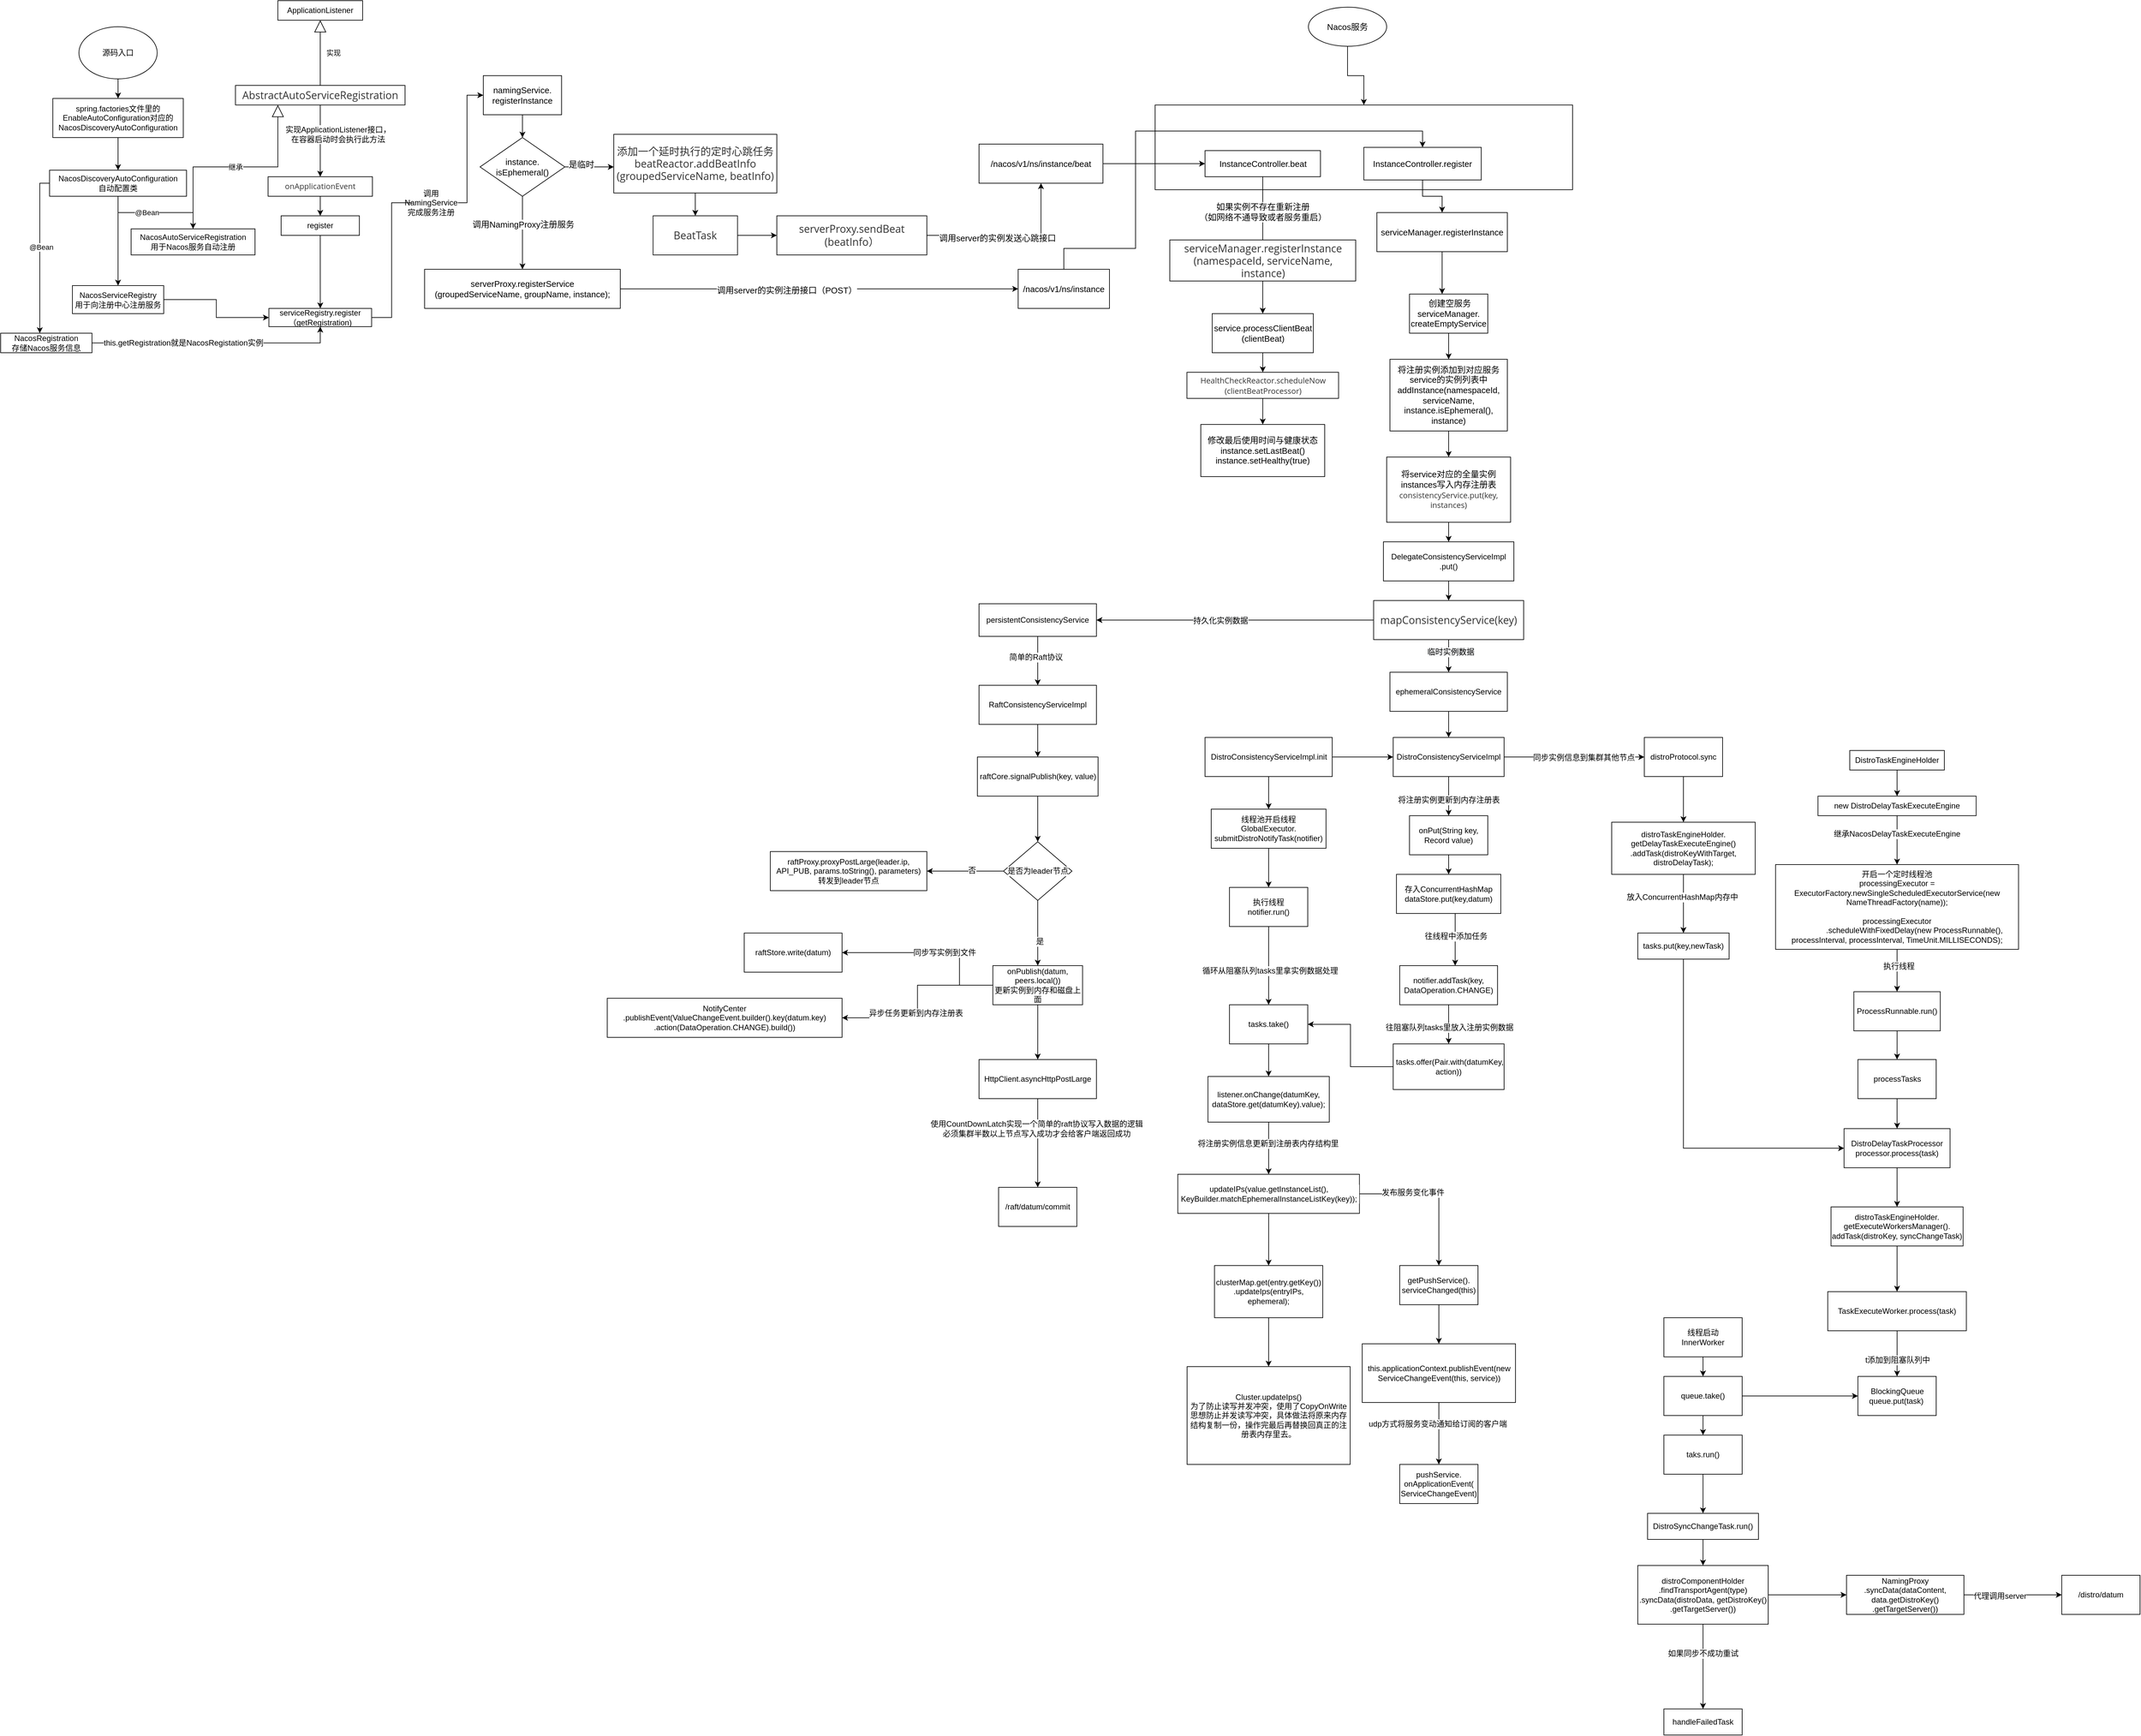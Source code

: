 <mxfile version="16.5.6" type="github">
  <diagram id="AB8aLDAtlRgpEcZsJVLx" name="第 1 页">
    <mxGraphModel dx="1422" dy="762" grid="1" gridSize="10" guides="1" tooltips="1" connect="1" arrows="1" fold="1" page="1" pageScale="1" pageWidth="827" pageHeight="1169" math="0" shadow="0">
      <root>
        <mxCell id="0" />
        <mxCell id="1" parent="0" />
        <mxCell id="2w30Hlw0sIKCpYPZPKEo-76" value="" style="rounded=0;whiteSpace=wrap;html=1;labelBackgroundColor=#FFFFFF;fontSize=13;strokeColor=#000000;" vertex="1" parent="1">
          <mxGeometry x="1770" y="290" width="640" height="130" as="geometry" />
        </mxCell>
        <mxCell id="2w30Hlw0sIKCpYPZPKEo-4" value="" style="edgeStyle=orthogonalEdgeStyle;rounded=0;orthogonalLoop=1;jettySize=auto;html=1;" edge="1" parent="1" source="2w30Hlw0sIKCpYPZPKEo-1" target="2w30Hlw0sIKCpYPZPKEo-3">
          <mxGeometry relative="1" as="geometry" />
        </mxCell>
        <mxCell id="2w30Hlw0sIKCpYPZPKEo-1" value="源码入口" style="ellipse;whiteSpace=wrap;html=1;" vertex="1" parent="1">
          <mxGeometry x="120" y="170" width="120" height="80" as="geometry" />
        </mxCell>
        <mxCell id="2w30Hlw0sIKCpYPZPKEo-8" value="" style="edgeStyle=orthogonalEdgeStyle;rounded=0;orthogonalLoop=1;jettySize=auto;html=1;" edge="1" parent="1" source="2w30Hlw0sIKCpYPZPKEo-3" target="2w30Hlw0sIKCpYPZPKEo-7">
          <mxGeometry relative="1" as="geometry" />
        </mxCell>
        <mxCell id="2w30Hlw0sIKCpYPZPKEo-3" value="spring.factories文件里的EnableAutoConfiguration对应的NacosDiscoveryAutoConfiguration" style="whiteSpace=wrap;html=1;" vertex="1" parent="1">
          <mxGeometry x="80" y="280" width="200" height="60" as="geometry" />
        </mxCell>
        <mxCell id="2w30Hlw0sIKCpYPZPKEo-10" value="" style="edgeStyle=orthogonalEdgeStyle;rounded=0;orthogonalLoop=1;jettySize=auto;html=1;entryX=0.5;entryY=0;entryDx=0;entryDy=0;" edge="1" parent="1" source="2w30Hlw0sIKCpYPZPKEo-7" target="2w30Hlw0sIKCpYPZPKEo-9">
          <mxGeometry relative="1" as="geometry">
            <mxPoint x="180" y="540" as="targetPoint" />
            <Array as="points">
              <mxPoint x="180" y="500" />
              <mxPoint x="180" y="500" />
            </Array>
          </mxGeometry>
        </mxCell>
        <mxCell id="2w30Hlw0sIKCpYPZPKEo-12" value="" style="edgeStyle=orthogonalEdgeStyle;rounded=0;orthogonalLoop=1;jettySize=auto;html=1;" edge="1" parent="1" source="2w30Hlw0sIKCpYPZPKEo-7" target="2w30Hlw0sIKCpYPZPKEo-11">
          <mxGeometry relative="1" as="geometry">
            <Array as="points">
              <mxPoint x="60" y="410" />
            </Array>
          </mxGeometry>
        </mxCell>
        <mxCell id="2w30Hlw0sIKCpYPZPKEo-15" value="@Bean" style="edgeLabel;html=1;align=center;verticalAlign=middle;resizable=0;points=[];" vertex="1" connectable="0" parent="2w30Hlw0sIKCpYPZPKEo-12">
          <mxGeometry x="-0.078" y="2" relative="1" as="geometry">
            <mxPoint as="offset" />
          </mxGeometry>
        </mxCell>
        <mxCell id="2w30Hlw0sIKCpYPZPKEo-14" value="" style="edgeStyle=orthogonalEdgeStyle;rounded=0;orthogonalLoop=1;jettySize=auto;html=1;" edge="1" parent="1" source="2w30Hlw0sIKCpYPZPKEo-7" target="2w30Hlw0sIKCpYPZPKEo-13">
          <mxGeometry relative="1" as="geometry" />
        </mxCell>
        <mxCell id="2w30Hlw0sIKCpYPZPKEo-16" value="@Bean" style="edgeLabel;html=1;align=center;verticalAlign=middle;resizable=0;points=[];" vertex="1" connectable="0" parent="2w30Hlw0sIKCpYPZPKEo-14">
          <mxGeometry x="-0.164" relative="1" as="geometry">
            <mxPoint as="offset" />
          </mxGeometry>
        </mxCell>
        <mxCell id="2w30Hlw0sIKCpYPZPKEo-7" value="NacosDiscoveryAutoConfiguration&lt;br&gt;自动配置类" style="whiteSpace=wrap;html=1;" vertex="1" parent="1">
          <mxGeometry x="75" y="390" width="210" height="40" as="geometry" />
        </mxCell>
        <mxCell id="2w30Hlw0sIKCpYPZPKEo-40" style="edgeStyle=orthogonalEdgeStyle;rounded=0;orthogonalLoop=1;jettySize=auto;html=1;fontSize=12;" edge="1" parent="1" source="2w30Hlw0sIKCpYPZPKEo-9" target="2w30Hlw0sIKCpYPZPKEo-35">
          <mxGeometry relative="1" as="geometry" />
        </mxCell>
        <mxCell id="2w30Hlw0sIKCpYPZPKEo-9" value="NacosServiceRegistry&lt;br&gt;用于向注册中心注册服务" style="whiteSpace=wrap;html=1;" vertex="1" parent="1">
          <mxGeometry x="110" y="567" width="140" height="43" as="geometry" />
        </mxCell>
        <mxCell id="2w30Hlw0sIKCpYPZPKEo-39" style="rounded=0;orthogonalLoop=1;jettySize=auto;html=1;entryX=0.5;entryY=1;entryDx=0;entryDy=0;fontSize=12;edgeStyle=orthogonalEdgeStyle;" edge="1" parent="1" source="2w30Hlw0sIKCpYPZPKEo-11" target="2w30Hlw0sIKCpYPZPKEo-35">
          <mxGeometry relative="1" as="geometry" />
        </mxCell>
        <mxCell id="2w30Hlw0sIKCpYPZPKEo-41" value="this.getRegistration就是NacosRegistation实例" style="edgeLabel;html=1;align=center;verticalAlign=middle;resizable=0;points=[];fontSize=12;" vertex="1" connectable="0" parent="2w30Hlw0sIKCpYPZPKEo-39">
          <mxGeometry x="-0.603" y="-1" relative="1" as="geometry">
            <mxPoint x="65" y="-1" as="offset" />
          </mxGeometry>
        </mxCell>
        <mxCell id="2w30Hlw0sIKCpYPZPKEo-11" value="NacosRegistration&lt;br&gt;存储Nacos服务信息" style="whiteSpace=wrap;html=1;" vertex="1" parent="1">
          <mxGeometry y="640" width="140" height="30" as="geometry" />
        </mxCell>
        <mxCell id="2w30Hlw0sIKCpYPZPKEo-13" value="NacosAutoServiceRegistration&lt;br&gt;用于Nacos服务自动注册" style="whiteSpace=wrap;html=1;" vertex="1" parent="1">
          <mxGeometry x="200" y="480" width="190" height="40" as="geometry" />
        </mxCell>
        <mxCell id="2w30Hlw0sIKCpYPZPKEo-19" value="&lt;span&gt;ApplicationListener&lt;/span&gt;" style="rounded=0;whiteSpace=wrap;html=1;strokeColor=#000000;" vertex="1" parent="1">
          <mxGeometry x="425" y="130" width="130" height="30" as="geometry" />
        </mxCell>
        <mxCell id="2w30Hlw0sIKCpYPZPKEo-29" value="" style="edgeStyle=orthogonalEdgeStyle;rounded=0;orthogonalLoop=1;jettySize=auto;html=1;" edge="1" parent="1" source="2w30Hlw0sIKCpYPZPKEo-20" target="2w30Hlw0sIKCpYPZPKEo-28">
          <mxGeometry relative="1" as="geometry" />
        </mxCell>
        <mxCell id="2w30Hlw0sIKCpYPZPKEo-20" value="&lt;pre style=&quot;color: rgb(169 , 183 , 198) ; font-family: &amp;#34;consolas&amp;#34; ; font-size: 13.5pt&quot;&gt;&lt;span style=&quot;color: rgb(51 , 51 , 51) ; font-family: &amp;#34;open sans&amp;#34; , &amp;#34;clear sans&amp;#34; , &amp;#34;helvetica neue&amp;#34; , &amp;#34;helvetica&amp;#34; , &amp;#34;arial&amp;#34; , &amp;#34;segoe ui emoji&amp;#34; , sans-serif ; font-size: 16px ; background-color: rgb(255 , 255 , 255)&quot;&gt;AbstractAutoServiceRegistration&lt;/span&gt;&lt;br&gt;&lt;/pre&gt;" style="rounded=0;whiteSpace=wrap;html=1;strokeColor=#000000;" vertex="1" parent="1">
          <mxGeometry x="360" y="260" width="260" height="30" as="geometry" />
        </mxCell>
        <mxCell id="2w30Hlw0sIKCpYPZPKEo-26" value="实现" style="endArrow=block;endSize=16;endFill=0;html=1;rounded=0;entryX=0.5;entryY=1;entryDx=0;entryDy=0;exitX=0.5;exitY=0;exitDx=0;exitDy=0;" edge="1" parent="1" source="2w30Hlw0sIKCpYPZPKEo-20" target="2w30Hlw0sIKCpYPZPKEo-19">
          <mxGeometry y="-20" width="160" relative="1" as="geometry">
            <mxPoint x="440" y="260" as="sourcePoint" />
            <mxPoint x="600" y="260" as="targetPoint" />
            <mxPoint as="offset" />
          </mxGeometry>
        </mxCell>
        <mxCell id="2w30Hlw0sIKCpYPZPKEo-34" value="" style="edgeStyle=orthogonalEdgeStyle;rounded=0;orthogonalLoop=1;jettySize=auto;html=1;" edge="1" parent="1" source="2w30Hlw0sIKCpYPZPKEo-28" target="2w30Hlw0sIKCpYPZPKEo-33">
          <mxGeometry relative="1" as="geometry" />
        </mxCell>
        <mxCell id="2w30Hlw0sIKCpYPZPKEo-28" value="&lt;span style=&quot;color: rgb(51 , 51 , 51) ; font-family: &amp;#34;open sans&amp;#34; , &amp;#34;clear sans&amp;#34; , &amp;#34;helvetica neue&amp;#34; , &amp;#34;helvetica&amp;#34; , &amp;#34;arial&amp;#34; , &amp;#34;segoe ui emoji&amp;#34; , sans-serif ; background-color: rgb(255 , 255 , 255)&quot;&gt;&lt;font style=&quot;font-size: 12px&quot;&gt;onApplicationEvent&lt;/font&gt;&lt;/span&gt;" style="whiteSpace=wrap;html=1;strokeColor=#000000;rounded=0;" vertex="1" parent="1">
          <mxGeometry x="410" y="400" width="160" height="30" as="geometry" />
        </mxCell>
        <mxCell id="2w30Hlw0sIKCpYPZPKEo-30" value="继承" style="endArrow=block;endSize=16;endFill=0;html=1;rounded=0;exitX=0.5;exitY=0;exitDx=0;exitDy=0;entryX=0.25;entryY=1;entryDx=0;entryDy=0;edgeStyle=orthogonalEdgeStyle;" edge="1" parent="1" source="2w30Hlw0sIKCpYPZPKEo-13" target="2w30Hlw0sIKCpYPZPKEo-20">
          <mxGeometry width="160" relative="1" as="geometry">
            <mxPoint x="340" y="330" as="sourcePoint" />
            <mxPoint x="500" y="330" as="targetPoint" />
          </mxGeometry>
        </mxCell>
        <mxCell id="2w30Hlw0sIKCpYPZPKEo-32" value="实现ApplicationListener接口，在容器启动时会执行此方法" style="text;html=1;strokeColor=none;fillColor=none;align=center;verticalAlign=middle;whiteSpace=wrap;rounded=0;labelBackgroundColor=#FFFFFF;" vertex="1" parent="1">
          <mxGeometry x="430" y="320" width="175" height="30" as="geometry" />
        </mxCell>
        <mxCell id="2w30Hlw0sIKCpYPZPKEo-36" value="" style="edgeStyle=orthogonalEdgeStyle;rounded=0;orthogonalLoop=1;jettySize=auto;html=1;" edge="1" parent="1" source="2w30Hlw0sIKCpYPZPKEo-33" target="2w30Hlw0sIKCpYPZPKEo-35">
          <mxGeometry relative="1" as="geometry" />
        </mxCell>
        <mxCell id="2w30Hlw0sIKCpYPZPKEo-33" value="register" style="whiteSpace=wrap;html=1;strokeColor=#000000;rounded=0;" vertex="1" parent="1">
          <mxGeometry x="430" y="460" width="120" height="30" as="geometry" />
        </mxCell>
        <mxCell id="2w30Hlw0sIKCpYPZPKEo-43" style="edgeStyle=orthogonalEdgeStyle;rounded=0;orthogonalLoop=1;jettySize=auto;html=1;entryX=0;entryY=0.5;entryDx=0;entryDy=0;fontSize=12;startArrow=none;" edge="1" parent="1" source="2w30Hlw0sIKCpYPZPKEo-44" target="2w30Hlw0sIKCpYPZPKEo-42">
          <mxGeometry relative="1" as="geometry" />
        </mxCell>
        <mxCell id="2w30Hlw0sIKCpYPZPKEo-35" value="serviceRegistry.register&lt;br&gt;（getRegistration)" style="whiteSpace=wrap;html=1;strokeColor=#000000;rounded=0;" vertex="1" parent="1">
          <mxGeometry x="411.25" y="602" width="157.5" height="28" as="geometry" />
        </mxCell>
        <mxCell id="2w30Hlw0sIKCpYPZPKEo-49" value="" style="edgeStyle=orthogonalEdgeStyle;rounded=0;orthogonalLoop=1;jettySize=auto;html=1;fontSize=13;" edge="1" parent="1" source="2w30Hlw0sIKCpYPZPKEo-42" target="2w30Hlw0sIKCpYPZPKEo-48">
          <mxGeometry relative="1" as="geometry" />
        </mxCell>
        <mxCell id="2w30Hlw0sIKCpYPZPKEo-42" value="namingService.&lt;br style=&quot;font-size: 13px;&quot;&gt;registerInstance" style="rounded=0;whiteSpace=wrap;html=1;labelBackgroundColor=#FFFFFF;fontSize=13;strokeColor=#000000;" vertex="1" parent="1">
          <mxGeometry x="740" y="245" width="120" height="60" as="geometry" />
        </mxCell>
        <mxCell id="2w30Hlw0sIKCpYPZPKEo-44" value="调用NamingService完成服务注册" style="text;html=1;strokeColor=none;fillColor=none;align=center;verticalAlign=middle;whiteSpace=wrap;rounded=0;labelBackgroundColor=#FFFFFF;fontSize=12;" vertex="1" parent="1">
          <mxGeometry x="630" y="425" width="60" height="30" as="geometry" />
        </mxCell>
        <mxCell id="2w30Hlw0sIKCpYPZPKEo-45" value="" style="edgeStyle=orthogonalEdgeStyle;rounded=0;orthogonalLoop=1;jettySize=auto;html=1;entryX=0;entryY=0.5;entryDx=0;entryDy=0;fontSize=12;endArrow=none;" edge="1" parent="1" source="2w30Hlw0sIKCpYPZPKEo-35" target="2w30Hlw0sIKCpYPZPKEo-44">
          <mxGeometry relative="1" as="geometry">
            <mxPoint x="568.75" y="616" as="sourcePoint" />
            <mxPoint x="740" y="275" as="targetPoint" />
          </mxGeometry>
        </mxCell>
        <mxCell id="2w30Hlw0sIKCpYPZPKEo-51" value="" style="edgeStyle=orthogonalEdgeStyle;rounded=0;orthogonalLoop=1;jettySize=auto;html=1;fontSize=13;" edge="1" parent="1" source="2w30Hlw0sIKCpYPZPKEo-48" target="2w30Hlw0sIKCpYPZPKEo-50">
          <mxGeometry relative="1" as="geometry" />
        </mxCell>
        <mxCell id="2w30Hlw0sIKCpYPZPKEo-52" value="调用NamingProxy注册服务" style="edgeLabel;html=1;align=center;verticalAlign=middle;resizable=0;points=[];fontSize=13;" vertex="1" connectable="0" parent="2w30Hlw0sIKCpYPZPKEo-51">
          <mxGeometry x="-0.242" y="1" relative="1" as="geometry">
            <mxPoint as="offset" />
          </mxGeometry>
        </mxCell>
        <mxCell id="2w30Hlw0sIKCpYPZPKEo-54" value="" style="edgeStyle=orthogonalEdgeStyle;rounded=0;orthogonalLoop=1;jettySize=auto;html=1;fontSize=13;" edge="1" parent="1" source="2w30Hlw0sIKCpYPZPKEo-48" target="2w30Hlw0sIKCpYPZPKEo-53">
          <mxGeometry relative="1" as="geometry">
            <Array as="points">
              <mxPoint x="950" y="385" />
              <mxPoint x="950" y="385" />
            </Array>
          </mxGeometry>
        </mxCell>
        <mxCell id="2w30Hlw0sIKCpYPZPKEo-55" value="是临时" style="edgeLabel;html=1;align=center;verticalAlign=middle;resizable=0;points=[];fontSize=13;" vertex="1" connectable="0" parent="2w30Hlw0sIKCpYPZPKEo-54">
          <mxGeometry x="-0.339" y="4" relative="1" as="geometry">
            <mxPoint as="offset" />
          </mxGeometry>
        </mxCell>
        <mxCell id="2w30Hlw0sIKCpYPZPKEo-48" value="instance.&lt;br&gt;isEphemeral()" style="rhombus;whiteSpace=wrap;html=1;fontSize=13;strokeColor=#000000;rounded=0;labelBackgroundColor=#FFFFFF;" vertex="1" parent="1">
          <mxGeometry x="735" y="340" width="130" height="90" as="geometry" />
        </mxCell>
        <mxCell id="2w30Hlw0sIKCpYPZPKEo-61" value="" style="edgeStyle=orthogonalEdgeStyle;rounded=0;orthogonalLoop=1;jettySize=auto;html=1;fontSize=13;" edge="1" parent="1" source="2w30Hlw0sIKCpYPZPKEo-50" target="2w30Hlw0sIKCpYPZPKEo-60">
          <mxGeometry relative="1" as="geometry" />
        </mxCell>
        <mxCell id="2w30Hlw0sIKCpYPZPKEo-62" value="调用server的实例注册接口（POST）" style="edgeLabel;html=1;align=center;verticalAlign=middle;resizable=0;points=[];fontSize=13;" vertex="1" connectable="0" parent="2w30Hlw0sIKCpYPZPKEo-61">
          <mxGeometry x="-0.164" y="-2" relative="1" as="geometry">
            <mxPoint as="offset" />
          </mxGeometry>
        </mxCell>
        <mxCell id="2w30Hlw0sIKCpYPZPKEo-50" value="serverProxy.registerService&lt;br&gt;(groupedServiceName, groupName, instance);" style="whiteSpace=wrap;html=1;fontSize=13;strokeColor=#000000;rounded=0;labelBackgroundColor=#FFFFFF;" vertex="1" parent="1">
          <mxGeometry x="650" y="542" width="300" height="60" as="geometry" />
        </mxCell>
        <mxCell id="2w30Hlw0sIKCpYPZPKEo-57" value="" style="edgeStyle=orthogonalEdgeStyle;rounded=0;orthogonalLoop=1;jettySize=auto;html=1;fontSize=13;" edge="1" parent="1" source="2w30Hlw0sIKCpYPZPKEo-53" target="2w30Hlw0sIKCpYPZPKEo-56">
          <mxGeometry relative="1" as="geometry" />
        </mxCell>
        <mxCell id="2w30Hlw0sIKCpYPZPKEo-53" value="&lt;span style=&quot;color: rgb(51 , 51 , 51) ; font-family: &amp;#34;open sans&amp;#34; , &amp;#34;clear sans&amp;#34; , &amp;#34;helvetica neue&amp;#34; , &amp;#34;helvetica&amp;#34; , &amp;#34;arial&amp;#34; , &amp;#34;segoe ui emoji&amp;#34; , sans-serif ; font-size: 16px&quot;&gt;添加一个延时执行的定时心跳任务&lt;br&gt;beatReactor.addBeatInfo&lt;br&gt;(groupedServiceName, beatInfo)&lt;/span&gt;" style="whiteSpace=wrap;html=1;fontSize=13;strokeColor=#000000;rounded=0;labelBackgroundColor=#FFFFFF;" vertex="1" parent="1">
          <mxGeometry x="940" y="335" width="250" height="90" as="geometry" />
        </mxCell>
        <mxCell id="2w30Hlw0sIKCpYPZPKEo-59" value="" style="edgeStyle=orthogonalEdgeStyle;rounded=0;orthogonalLoop=1;jettySize=auto;html=1;fontSize=13;" edge="1" parent="1" source="2w30Hlw0sIKCpYPZPKEo-56" target="2w30Hlw0sIKCpYPZPKEo-58">
          <mxGeometry relative="1" as="geometry" />
        </mxCell>
        <mxCell id="2w30Hlw0sIKCpYPZPKEo-56" value="&lt;pre style=&quot;background-color: #2b2b2b ; color: #a9b7c6 ; font-family: &amp;#34;consolas&amp;#34; ; font-size: 13.5pt&quot;&gt;&lt;span style=&quot;color: rgb(51 , 51 , 51) ; font-family: &amp;#34;open sans&amp;#34; , &amp;#34;clear sans&amp;#34; , &amp;#34;helvetica neue&amp;#34; , &amp;#34;helvetica&amp;#34; , &amp;#34;arial&amp;#34; , &amp;#34;segoe ui emoji&amp;#34; , sans-serif ; font-size: 16px ; background-color: rgb(255 , 255 , 255)&quot;&gt;BeatTask&lt;/span&gt;&lt;br&gt;&lt;/pre&gt;" style="whiteSpace=wrap;html=1;fontSize=13;strokeColor=#000000;rounded=0;labelBackgroundColor=#FFFFFF;" vertex="1" parent="1">
          <mxGeometry x="1000.25" y="460" width="129.5" height="60" as="geometry" />
        </mxCell>
        <mxCell id="2w30Hlw0sIKCpYPZPKEo-64" value="" style="edgeStyle=orthogonalEdgeStyle;rounded=0;orthogonalLoop=1;jettySize=auto;html=1;fontSize=13;" edge="1" parent="1" source="2w30Hlw0sIKCpYPZPKEo-58" target="2w30Hlw0sIKCpYPZPKEo-63">
          <mxGeometry relative="1" as="geometry" />
        </mxCell>
        <mxCell id="2w30Hlw0sIKCpYPZPKEo-65" value="调用server的实例发送心跳接口" style="edgeLabel;html=1;align=center;verticalAlign=middle;resizable=0;points=[];fontSize=13;" vertex="1" connectable="0" parent="2w30Hlw0sIKCpYPZPKEo-64">
          <mxGeometry x="-0.151" y="-4" relative="1" as="geometry">
            <mxPoint as="offset" />
          </mxGeometry>
        </mxCell>
        <mxCell id="2w30Hlw0sIKCpYPZPKEo-58" value="&lt;span style=&quot;color: rgb(51 , 51 , 51) ; font-family: &amp;#34;open sans&amp;#34; , &amp;#34;clear sans&amp;#34; , &amp;#34;helvetica neue&amp;#34; , &amp;#34;helvetica&amp;#34; , &amp;#34;arial&amp;#34; , &amp;#34;segoe ui emoji&amp;#34; , sans-serif ; font-size: 16px&quot;&gt;serverProxy.sendBeat&lt;br&gt;(beatInfo）&lt;/span&gt;" style="whiteSpace=wrap;html=1;fontSize=13;strokeColor=#000000;rounded=0;labelBackgroundColor=#FFFFFF;" vertex="1" parent="1">
          <mxGeometry x="1190" y="460" width="230" height="60" as="geometry" />
        </mxCell>
        <mxCell id="2w30Hlw0sIKCpYPZPKEo-95" style="edgeStyle=orthogonalEdgeStyle;rounded=0;orthogonalLoop=1;jettySize=auto;html=1;entryX=0.5;entryY=0;entryDx=0;entryDy=0;fontSize=12;" edge="1" parent="1" source="2w30Hlw0sIKCpYPZPKEo-60" target="2w30Hlw0sIKCpYPZPKEo-71">
          <mxGeometry relative="1" as="geometry">
            <Array as="points">
              <mxPoint x="1630" y="510" />
              <mxPoint x="1740" y="510" />
              <mxPoint x="1740" y="330" />
              <mxPoint x="2180" y="330" />
            </Array>
          </mxGeometry>
        </mxCell>
        <mxCell id="2w30Hlw0sIKCpYPZPKEo-60" value="/nacos/v1/ns/instance" style="whiteSpace=wrap;html=1;fontSize=13;strokeColor=#000000;rounded=0;labelBackgroundColor=#FFFFFF;" vertex="1" parent="1">
          <mxGeometry x="1560" y="542" width="140" height="60" as="geometry" />
        </mxCell>
        <mxCell id="2w30Hlw0sIKCpYPZPKEo-70" style="edgeStyle=orthogonalEdgeStyle;rounded=0;orthogonalLoop=1;jettySize=auto;html=1;entryX=0;entryY=0.5;entryDx=0;entryDy=0;fontSize=13;" edge="1" parent="1" source="2w30Hlw0sIKCpYPZPKEo-63" target="2w30Hlw0sIKCpYPZPKEo-69">
          <mxGeometry relative="1" as="geometry" />
        </mxCell>
        <mxCell id="2w30Hlw0sIKCpYPZPKEo-63" value="/nacos/v1/ns/instance/beat" style="whiteSpace=wrap;html=1;fontSize=13;strokeColor=#000000;rounded=0;labelBackgroundColor=#FFFFFF;" vertex="1" parent="1">
          <mxGeometry x="1500" y="350" width="190" height="60" as="geometry" />
        </mxCell>
        <mxCell id="2w30Hlw0sIKCpYPZPKEo-79" value="" style="edgeStyle=orthogonalEdgeStyle;rounded=0;orthogonalLoop=1;jettySize=auto;html=1;fontSize=13;entryX=0.5;entryY=0;entryDx=0;entryDy=0;" edge="1" parent="1" source="2w30Hlw0sIKCpYPZPKEo-69" target="2w30Hlw0sIKCpYPZPKEo-80">
          <mxGeometry relative="1" as="geometry">
            <mxPoint x="1935" y="470" as="targetPoint" />
            <Array as="points">
              <mxPoint x="1935" y="510" />
              <mxPoint x="1935" y="510" />
            </Array>
          </mxGeometry>
        </mxCell>
        <mxCell id="2w30Hlw0sIKCpYPZPKEo-82" value="&lt;span&gt;如果实例不存在重新注册&lt;br&gt;（如网络不通导致或者服务重启）&lt;/span&gt;" style="edgeLabel;html=1;align=center;verticalAlign=middle;resizable=0;points=[];fontSize=13;" vertex="1" connectable="0" parent="2w30Hlw0sIKCpYPZPKEo-79">
          <mxGeometry x="-0.133" relative="1" as="geometry">
            <mxPoint as="offset" />
          </mxGeometry>
        </mxCell>
        <mxCell id="2w30Hlw0sIKCpYPZPKEo-69" value="InstanceController.beat" style="rounded=0;whiteSpace=wrap;html=1;labelBackgroundColor=#FFFFFF;fontSize=13;strokeColor=#000000;" vertex="1" parent="1">
          <mxGeometry x="1846.5" y="360" width="177" height="40" as="geometry" />
        </mxCell>
        <mxCell id="2w30Hlw0sIKCpYPZPKEo-97" value="" style="edgeStyle=orthogonalEdgeStyle;rounded=0;orthogonalLoop=1;jettySize=auto;html=1;fontSize=12;" edge="1" parent="1" source="2w30Hlw0sIKCpYPZPKEo-71" target="2w30Hlw0sIKCpYPZPKEo-96">
          <mxGeometry relative="1" as="geometry" />
        </mxCell>
        <mxCell id="2w30Hlw0sIKCpYPZPKEo-71" value="InstanceController.register" style="whiteSpace=wrap;html=1;fontSize=13;strokeColor=#000000;rounded=0;labelBackgroundColor=#FFFFFF;" vertex="1" parent="1">
          <mxGeometry x="2090" y="355" width="180" height="50" as="geometry" />
        </mxCell>
        <mxCell id="2w30Hlw0sIKCpYPZPKEo-77" value="" style="edgeStyle=orthogonalEdgeStyle;rounded=0;orthogonalLoop=1;jettySize=auto;html=1;fontSize=13;" edge="1" parent="1" source="2w30Hlw0sIKCpYPZPKEo-73" target="2w30Hlw0sIKCpYPZPKEo-76">
          <mxGeometry relative="1" as="geometry" />
        </mxCell>
        <mxCell id="2w30Hlw0sIKCpYPZPKEo-73" value="Nacos服务" style="ellipse;whiteSpace=wrap;html=1;labelBackgroundColor=#FFFFFF;fontSize=13;strokeColor=#000000;" vertex="1" parent="1">
          <mxGeometry x="2005" y="140" width="120" height="60" as="geometry" />
        </mxCell>
        <mxCell id="2w30Hlw0sIKCpYPZPKEo-84" value="" style="edgeStyle=orthogonalEdgeStyle;rounded=0;orthogonalLoop=1;jettySize=auto;html=1;fontSize=13;" edge="1" parent="1" source="2w30Hlw0sIKCpYPZPKEo-80" target="2w30Hlw0sIKCpYPZPKEo-83">
          <mxGeometry relative="1" as="geometry" />
        </mxCell>
        <mxCell id="2w30Hlw0sIKCpYPZPKEo-80" value="&lt;span style=&quot;color: rgb(51 , 51 , 51) ; font-family: &amp;#34;open sans&amp;#34; , &amp;#34;clear sans&amp;#34; , &amp;#34;helvetica neue&amp;#34; , &amp;#34;helvetica&amp;#34; , &amp;#34;arial&amp;#34; , &amp;#34;segoe ui emoji&amp;#34; , sans-serif ; font-size: 16px&quot;&gt;serviceManager.registerInstance&lt;br&gt;(namespaceId, serviceName, instance)&lt;/span&gt;" style="whiteSpace=wrap;html=1;fontSize=13;strokeColor=#000000;rounded=0;labelBackgroundColor=#FFFFFF;" vertex="1" parent="1">
          <mxGeometry x="1792.5" y="497" width="285" height="63" as="geometry" />
        </mxCell>
        <mxCell id="2w30Hlw0sIKCpYPZPKEo-87" value="" style="edgeStyle=orthogonalEdgeStyle;rounded=0;orthogonalLoop=1;jettySize=auto;html=1;fontSize=13;" edge="1" parent="1" source="2w30Hlw0sIKCpYPZPKEo-83" target="2w30Hlw0sIKCpYPZPKEo-86">
          <mxGeometry relative="1" as="geometry" />
        </mxCell>
        <mxCell id="2w30Hlw0sIKCpYPZPKEo-83" value="service.processClientBeat&lt;br&gt;(clientBeat)" style="whiteSpace=wrap;html=1;fontSize=13;strokeColor=#000000;rounded=0;labelBackgroundColor=#FFFFFF;" vertex="1" parent="1">
          <mxGeometry x="1857.5" y="610" width="155" height="60" as="geometry" />
        </mxCell>
        <mxCell id="2w30Hlw0sIKCpYPZPKEo-94" value="" style="edgeStyle=orthogonalEdgeStyle;rounded=0;orthogonalLoop=1;jettySize=auto;html=1;fontSize=12;" edge="1" parent="1" source="2w30Hlw0sIKCpYPZPKEo-86" target="2w30Hlw0sIKCpYPZPKEo-93">
          <mxGeometry relative="1" as="geometry" />
        </mxCell>
        <mxCell id="2w30Hlw0sIKCpYPZPKEo-86" value="&lt;span style=&quot;color: rgb(51 , 51 , 51) ; font-family: &amp;#34;open sans&amp;#34; , &amp;#34;clear sans&amp;#34; , &amp;#34;helvetica neue&amp;#34; , &amp;#34;helvetica&amp;#34; , &amp;#34;arial&amp;#34; , &amp;#34;segoe ui emoji&amp;#34; , sans-serif ; font-size: 12px&quot;&gt;HealthCheckReactor.scheduleNow&lt;br&gt;(clientBeatProcessor)&lt;/span&gt;" style="whiteSpace=wrap;html=1;fontSize=13;strokeColor=#000000;rounded=0;labelBackgroundColor=#FFFFFF;" vertex="1" parent="1">
          <mxGeometry x="1818.75" y="700" width="232.5" height="40" as="geometry" />
        </mxCell>
        <mxCell id="2w30Hlw0sIKCpYPZPKEo-93" value="修改最后使用时间与健康状态&lt;br&gt;instance.setLastBeat()&lt;br&gt;instance.setHealthy(true)" style="whiteSpace=wrap;html=1;fontSize=13;strokeColor=#000000;rounded=0;labelBackgroundColor=#FFFFFF;" vertex="1" parent="1">
          <mxGeometry x="1840" y="780" width="190" height="80" as="geometry" />
        </mxCell>
        <mxCell id="2w30Hlw0sIKCpYPZPKEo-99" value="" style="edgeStyle=orthogonalEdgeStyle;rounded=0;orthogonalLoop=1;jettySize=auto;html=1;fontSize=12;" edge="1" parent="1" source="2w30Hlw0sIKCpYPZPKEo-96" target="2w30Hlw0sIKCpYPZPKEo-98">
          <mxGeometry relative="1" as="geometry">
            <Array as="points">
              <mxPoint x="2200" y="590" />
              <mxPoint x="2200" y="590" />
            </Array>
          </mxGeometry>
        </mxCell>
        <mxCell id="2w30Hlw0sIKCpYPZPKEo-96" value="serviceManager.registerInstance" style="whiteSpace=wrap;html=1;fontSize=13;strokeColor=#000000;rounded=0;labelBackgroundColor=#FFFFFF;" vertex="1" parent="1">
          <mxGeometry x="2110" y="455" width="200" height="60" as="geometry" />
        </mxCell>
        <mxCell id="2w30Hlw0sIKCpYPZPKEo-101" value="" style="edgeStyle=orthogonalEdgeStyle;rounded=0;orthogonalLoop=1;jettySize=auto;html=1;fontSize=12;" edge="1" parent="1" source="2w30Hlw0sIKCpYPZPKEo-98" target="2w30Hlw0sIKCpYPZPKEo-100">
          <mxGeometry relative="1" as="geometry" />
        </mxCell>
        <mxCell id="2w30Hlw0sIKCpYPZPKEo-98" value="&amp;nbsp;创建空服务&lt;br&gt;serviceManager.&lt;br&gt;createEmptyService" style="whiteSpace=wrap;html=1;fontSize=13;strokeColor=#000000;rounded=0;labelBackgroundColor=#FFFFFF;" vertex="1" parent="1">
          <mxGeometry x="2160" y="580" width="120" height="60" as="geometry" />
        </mxCell>
        <mxCell id="2w30Hlw0sIKCpYPZPKEo-104" value="" style="edgeStyle=orthogonalEdgeStyle;rounded=0;orthogonalLoop=1;jettySize=auto;html=1;fontSize=12;" edge="1" parent="1" source="2w30Hlw0sIKCpYPZPKEo-100" target="2w30Hlw0sIKCpYPZPKEo-103">
          <mxGeometry relative="1" as="geometry" />
        </mxCell>
        <mxCell id="2w30Hlw0sIKCpYPZPKEo-100" value="将注册实例添加到对应服务service的实例列表中&lt;br&gt;addInstance(namespaceId, serviceName, instance.isEphemeral(), instance)" style="whiteSpace=wrap;html=1;fontSize=13;strokeColor=#000000;rounded=0;labelBackgroundColor=#FFFFFF;" vertex="1" parent="1">
          <mxGeometry x="2130" y="680" width="180" height="110" as="geometry" />
        </mxCell>
        <mxCell id="2w30Hlw0sIKCpYPZPKEo-106" value="" style="edgeStyle=orthogonalEdgeStyle;rounded=0;orthogonalLoop=1;jettySize=auto;html=1;fontSize=12;" edge="1" parent="1" source="2w30Hlw0sIKCpYPZPKEo-103" target="2w30Hlw0sIKCpYPZPKEo-105">
          <mxGeometry relative="1" as="geometry" />
        </mxCell>
        <mxCell id="2w30Hlw0sIKCpYPZPKEo-103" value="将service对应的全量实例instances写入内存注册表&lt;br&gt;&lt;span style=&quot;color: rgb(51 , 51 , 51) ; font-family: &amp;#34;open sans&amp;#34; , &amp;#34;clear sans&amp;#34; , &amp;#34;helvetica neue&amp;#34; , &amp;#34;helvetica&amp;#34; , &amp;#34;arial&amp;#34; , &amp;#34;segoe ui emoji&amp;#34; , sans-serif&quot;&gt;&lt;font style=&quot;font-size: 12px&quot;&gt;consistencyService.put(key, instances)&lt;/font&gt;&lt;/span&gt;" style="whiteSpace=wrap;html=1;fontSize=13;strokeColor=#000000;rounded=0;labelBackgroundColor=#FFFFFF;" vertex="1" parent="1">
          <mxGeometry x="2125" y="830" width="190" height="100" as="geometry" />
        </mxCell>
        <mxCell id="2w30Hlw0sIKCpYPZPKEo-108" value="" style="edgeStyle=orthogonalEdgeStyle;rounded=0;orthogonalLoop=1;jettySize=auto;html=1;fontSize=12;" edge="1" parent="1" source="2w30Hlw0sIKCpYPZPKEo-105" target="2w30Hlw0sIKCpYPZPKEo-107">
          <mxGeometry relative="1" as="geometry" />
        </mxCell>
        <mxCell id="2w30Hlw0sIKCpYPZPKEo-105" value="DelegateConsistencyServiceImpl&lt;br&gt;.put()" style="whiteSpace=wrap;html=1;fontSize=12;strokeColor=#000000;rounded=0;labelBackgroundColor=#FFFFFF;" vertex="1" parent="1">
          <mxGeometry x="2120" y="960" width="200" height="60" as="geometry" />
        </mxCell>
        <mxCell id="2w30Hlw0sIKCpYPZPKEo-110" value="" style="edgeStyle=orthogonalEdgeStyle;rounded=0;orthogonalLoop=1;jettySize=auto;html=1;fontSize=12;" edge="1" parent="1" source="2w30Hlw0sIKCpYPZPKEo-107" target="2w30Hlw0sIKCpYPZPKEo-109">
          <mxGeometry relative="1" as="geometry">
            <Array as="points">
              <mxPoint x="2220" y="1150" />
              <mxPoint x="2220" y="1150" />
            </Array>
          </mxGeometry>
        </mxCell>
        <mxCell id="2w30Hlw0sIKCpYPZPKEo-132" value="&lt;span style=&quot;background-color: rgb(248 , 249 , 250)&quot;&gt;临时实例数据&lt;/span&gt;" style="edgeLabel;html=1;align=center;verticalAlign=middle;resizable=0;points=[];fontSize=12;" vertex="1" connectable="0" parent="2w30Hlw0sIKCpYPZPKEo-110">
          <mxGeometry x="-0.25" y="3" relative="1" as="geometry">
            <mxPoint as="offset" />
          </mxGeometry>
        </mxCell>
        <mxCell id="2w30Hlw0sIKCpYPZPKEo-113" value="" style="edgeStyle=orthogonalEdgeStyle;rounded=0;orthogonalLoop=1;jettySize=auto;html=1;fontSize=12;" edge="1" parent="1" source="2w30Hlw0sIKCpYPZPKEo-107" target="2w30Hlw0sIKCpYPZPKEo-112">
          <mxGeometry relative="1" as="geometry">
            <Array as="points">
              <mxPoint x="2040" y="1080" />
              <mxPoint x="2040" y="1080" />
            </Array>
          </mxGeometry>
        </mxCell>
        <mxCell id="2w30Hlw0sIKCpYPZPKEo-131" value="&lt;span style=&quot;background-color: rgb(248 , 249 , 250)&quot;&gt;持久化实例数据&lt;/span&gt;" style="edgeLabel;html=1;align=center;verticalAlign=middle;resizable=0;points=[];fontSize=12;" vertex="1" connectable="0" parent="2w30Hlw0sIKCpYPZPKEo-113">
          <mxGeometry x="0.107" y="1" relative="1" as="geometry">
            <mxPoint as="offset" />
          </mxGeometry>
        </mxCell>
        <mxCell id="2w30Hlw0sIKCpYPZPKEo-107" value="&lt;span style=&quot;color: rgb(51 , 51 , 51) ; font-family: &amp;#34;open sans&amp;#34; , &amp;#34;clear sans&amp;#34; , &amp;#34;helvetica neue&amp;#34; , &amp;#34;helvetica&amp;#34; , &amp;#34;arial&amp;#34; , &amp;#34;segoe ui emoji&amp;#34; , sans-serif ; font-size: 16px&quot;&gt;mapConsistencyService(key)&lt;/span&gt;" style="whiteSpace=wrap;html=1;strokeColor=#000000;rounded=0;labelBackgroundColor=#FFFFFF;" vertex="1" parent="1">
          <mxGeometry x="2105" y="1050" width="230" height="60" as="geometry" />
        </mxCell>
        <mxCell id="2w30Hlw0sIKCpYPZPKEo-116" value="" style="edgeStyle=orthogonalEdgeStyle;rounded=0;orthogonalLoop=1;jettySize=auto;html=1;fontSize=12;" edge="1" parent="1" source="2w30Hlw0sIKCpYPZPKEo-109" target="2w30Hlw0sIKCpYPZPKEo-115">
          <mxGeometry relative="1" as="geometry">
            <Array as="points">
              <mxPoint x="2220" y="1300" />
              <mxPoint x="2220" y="1300" />
            </Array>
          </mxGeometry>
        </mxCell>
        <mxCell id="2w30Hlw0sIKCpYPZPKEo-109" value="ephemeralConsistencyService" style="whiteSpace=wrap;html=1;strokeColor=#000000;rounded=0;labelBackgroundColor=#FFFFFF;" vertex="1" parent="1">
          <mxGeometry x="2130" y="1160" width="180" height="60" as="geometry" />
        </mxCell>
        <mxCell id="2w30Hlw0sIKCpYPZPKEo-211" value="" style="edgeStyle=orthogonalEdgeStyle;rounded=0;orthogonalLoop=1;jettySize=auto;html=1;fontSize=12;" edge="1" parent="1" source="2w30Hlw0sIKCpYPZPKEo-112" target="2w30Hlw0sIKCpYPZPKEo-210">
          <mxGeometry relative="1" as="geometry" />
        </mxCell>
        <mxCell id="2w30Hlw0sIKCpYPZPKEo-212" value="简单的Raft协议" style="edgeLabel;html=1;align=center;verticalAlign=middle;resizable=0;points=[];fontSize=12;" vertex="1" connectable="0" parent="2w30Hlw0sIKCpYPZPKEo-211">
          <mxGeometry x="-0.163" y="-3" relative="1" as="geometry">
            <mxPoint as="offset" />
          </mxGeometry>
        </mxCell>
        <mxCell id="2w30Hlw0sIKCpYPZPKEo-112" value="persistentConsistencyService" style="whiteSpace=wrap;html=1;strokeColor=#000000;rounded=0;labelBackgroundColor=#FFFFFF;" vertex="1" parent="1">
          <mxGeometry x="1500" y="1055" width="180" height="50" as="geometry" />
        </mxCell>
        <mxCell id="2w30Hlw0sIKCpYPZPKEo-118" value="" style="edgeStyle=orthogonalEdgeStyle;rounded=0;orthogonalLoop=1;jettySize=auto;html=1;fontSize=12;" edge="1" parent="1" source="2w30Hlw0sIKCpYPZPKEo-115" target="2w30Hlw0sIKCpYPZPKEo-117">
          <mxGeometry relative="1" as="geometry" />
        </mxCell>
        <mxCell id="2w30Hlw0sIKCpYPZPKEo-121" value="将注册实例更新到内存注册表" style="edgeLabel;html=1;align=center;verticalAlign=middle;resizable=0;points=[];fontSize=12;" vertex="1" connectable="0" parent="2w30Hlw0sIKCpYPZPKEo-118">
          <mxGeometry x="0.2" relative="1" as="geometry">
            <mxPoint as="offset" />
          </mxGeometry>
        </mxCell>
        <mxCell id="2w30Hlw0sIKCpYPZPKEo-161" value="" style="edgeStyle=orthogonalEdgeStyle;rounded=0;orthogonalLoop=1;jettySize=auto;html=1;fontSize=12;" edge="1" parent="1" source="2w30Hlw0sIKCpYPZPKEo-115" target="2w30Hlw0sIKCpYPZPKEo-160">
          <mxGeometry relative="1" as="geometry" />
        </mxCell>
        <mxCell id="2w30Hlw0sIKCpYPZPKEo-162" value="同步实例信息到集群其他节点" style="edgeLabel;html=1;align=center;verticalAlign=middle;resizable=0;points=[];fontSize=12;" vertex="1" connectable="0" parent="2w30Hlw0sIKCpYPZPKEo-161">
          <mxGeometry x="0.135" y="-1" relative="1" as="geometry">
            <mxPoint as="offset" />
          </mxGeometry>
        </mxCell>
        <mxCell id="2w30Hlw0sIKCpYPZPKEo-115" value="DistroConsistencyServiceImpl" style="whiteSpace=wrap;html=1;strokeColor=#000000;rounded=0;labelBackgroundColor=#FFFFFF;" vertex="1" parent="1">
          <mxGeometry x="2135" y="1260" width="170" height="60" as="geometry" />
        </mxCell>
        <mxCell id="2w30Hlw0sIKCpYPZPKEo-123" value="" style="edgeStyle=orthogonalEdgeStyle;rounded=0;orthogonalLoop=1;jettySize=auto;html=1;fontSize=12;" edge="1" parent="1" source="2w30Hlw0sIKCpYPZPKEo-117" target="2w30Hlw0sIKCpYPZPKEo-122">
          <mxGeometry relative="1" as="geometry" />
        </mxCell>
        <mxCell id="2w30Hlw0sIKCpYPZPKEo-117" value="onPut(String key, Record value)" style="whiteSpace=wrap;html=1;strokeColor=#000000;rounded=0;labelBackgroundColor=#FFFFFF;" vertex="1" parent="1">
          <mxGeometry x="2160" y="1380" width="120" height="60" as="geometry" />
        </mxCell>
        <mxCell id="2w30Hlw0sIKCpYPZPKEo-125" value="" style="edgeStyle=orthogonalEdgeStyle;rounded=0;orthogonalLoop=1;jettySize=auto;html=1;fontSize=12;" edge="1" parent="1" source="2w30Hlw0sIKCpYPZPKEo-122" target="2w30Hlw0sIKCpYPZPKEo-124">
          <mxGeometry relative="1" as="geometry">
            <Array as="points">
              <mxPoint x="2230" y="1560" />
              <mxPoint x="2230" y="1560" />
            </Array>
          </mxGeometry>
        </mxCell>
        <mxCell id="2w30Hlw0sIKCpYPZPKEo-126" value="往线程中添加任务" style="edgeLabel;html=1;align=center;verticalAlign=middle;resizable=0;points=[];fontSize=12;" vertex="1" connectable="0" parent="2w30Hlw0sIKCpYPZPKEo-125">
          <mxGeometry x="-0.126" y="1" relative="1" as="geometry">
            <mxPoint as="offset" />
          </mxGeometry>
        </mxCell>
        <mxCell id="2w30Hlw0sIKCpYPZPKEo-122" value="存入ConcurrentHashMap&lt;br&gt;dataStore.put(key,datum)" style="whiteSpace=wrap;html=1;strokeColor=#000000;rounded=0;labelBackgroundColor=#FFFFFF;" vertex="1" parent="1">
          <mxGeometry x="2140" y="1470" width="160" height="60" as="geometry" />
        </mxCell>
        <mxCell id="2w30Hlw0sIKCpYPZPKEo-128" value="" style="edgeStyle=orthogonalEdgeStyle;rounded=0;orthogonalLoop=1;jettySize=auto;html=1;fontSize=12;" edge="1" parent="1" source="2w30Hlw0sIKCpYPZPKEo-124" target="2w30Hlw0sIKCpYPZPKEo-127">
          <mxGeometry relative="1" as="geometry" />
        </mxCell>
        <mxCell id="2w30Hlw0sIKCpYPZPKEo-129" value="往阻塞队列tasks里放入注册实例数据" style="edgeLabel;html=1;align=center;verticalAlign=middle;resizable=0;points=[];fontSize=12;" vertex="1" connectable="0" parent="2w30Hlw0sIKCpYPZPKEo-128">
          <mxGeometry x="0.165" y="1" relative="1" as="geometry">
            <mxPoint as="offset" />
          </mxGeometry>
        </mxCell>
        <mxCell id="2w30Hlw0sIKCpYPZPKEo-124" value="notifier.addTask(key, DataOperation.CHANGE)" style="whiteSpace=wrap;html=1;strokeColor=#000000;rounded=0;labelBackgroundColor=#FFFFFF;" vertex="1" parent="1">
          <mxGeometry x="2145" y="1610" width="150" height="60" as="geometry" />
        </mxCell>
        <mxCell id="2w30Hlw0sIKCpYPZPKEo-142" style="edgeStyle=orthogonalEdgeStyle;rounded=0;orthogonalLoop=1;jettySize=auto;html=1;entryX=1;entryY=0.5;entryDx=0;entryDy=0;fontSize=12;" edge="1" parent="1" source="2w30Hlw0sIKCpYPZPKEo-127" target="2w30Hlw0sIKCpYPZPKEo-139">
          <mxGeometry relative="1" as="geometry" />
        </mxCell>
        <mxCell id="2w30Hlw0sIKCpYPZPKEo-127" value="&amp;nbsp;tasks.offer(Pair.with(datumKey, action))" style="whiteSpace=wrap;html=1;strokeColor=#000000;rounded=0;labelBackgroundColor=#FFFFFF;" vertex="1" parent="1">
          <mxGeometry x="2135" y="1730" width="170" height="70" as="geometry" />
        </mxCell>
        <mxCell id="2w30Hlw0sIKCpYPZPKEo-134" value="" style="edgeStyle=orthogonalEdgeStyle;rounded=0;orthogonalLoop=1;jettySize=auto;html=1;fontSize=12;" edge="1" parent="1" source="2w30Hlw0sIKCpYPZPKEo-133" target="2w30Hlw0sIKCpYPZPKEo-115">
          <mxGeometry relative="1" as="geometry" />
        </mxCell>
        <mxCell id="2w30Hlw0sIKCpYPZPKEo-136" value="" style="edgeStyle=orthogonalEdgeStyle;rounded=0;orthogonalLoop=1;jettySize=auto;html=1;fontSize=12;" edge="1" parent="1" source="2w30Hlw0sIKCpYPZPKEo-133" target="2w30Hlw0sIKCpYPZPKEo-135">
          <mxGeometry relative="1" as="geometry" />
        </mxCell>
        <mxCell id="2w30Hlw0sIKCpYPZPKEo-133" value="DistroConsistencyServiceImpl.init" style="rounded=0;whiteSpace=wrap;html=1;labelBackgroundColor=#FFFFFF;fontSize=12;strokeColor=#000000;" vertex="1" parent="1">
          <mxGeometry x="1846.5" y="1260" width="195" height="60" as="geometry" />
        </mxCell>
        <mxCell id="2w30Hlw0sIKCpYPZPKEo-138" value="" style="edgeStyle=orthogonalEdgeStyle;rounded=0;orthogonalLoop=1;jettySize=auto;html=1;fontSize=12;" edge="1" parent="1" source="2w30Hlw0sIKCpYPZPKEo-135" target="2w30Hlw0sIKCpYPZPKEo-137">
          <mxGeometry relative="1" as="geometry" />
        </mxCell>
        <mxCell id="2w30Hlw0sIKCpYPZPKEo-135" value="线程池开启线程&lt;br&gt;GlobalExecutor.&lt;br&gt;submitDistroNotifyTask(notifier)" style="whiteSpace=wrap;html=1;strokeColor=#000000;rounded=0;labelBackgroundColor=#FFFFFF;" vertex="1" parent="1">
          <mxGeometry x="1856" y="1370" width="176" height="60" as="geometry" />
        </mxCell>
        <mxCell id="2w30Hlw0sIKCpYPZPKEo-140" value="" style="edgeStyle=orthogonalEdgeStyle;rounded=0;orthogonalLoop=1;jettySize=auto;html=1;fontSize=12;" edge="1" parent="1" source="2w30Hlw0sIKCpYPZPKEo-137" target="2w30Hlw0sIKCpYPZPKEo-139">
          <mxGeometry relative="1" as="geometry" />
        </mxCell>
        <mxCell id="2w30Hlw0sIKCpYPZPKEo-141" value="循环从阻塞队列tasks里拿实例数据处理" style="edgeLabel;html=1;align=center;verticalAlign=middle;resizable=0;points=[];fontSize=12;" vertex="1" connectable="0" parent="2w30Hlw0sIKCpYPZPKEo-140">
          <mxGeometry x="0.133" y="2" relative="1" as="geometry">
            <mxPoint as="offset" />
          </mxGeometry>
        </mxCell>
        <mxCell id="2w30Hlw0sIKCpYPZPKEo-137" value="执行线程&lt;br&gt;notifier.run()" style="whiteSpace=wrap;html=1;strokeColor=#000000;rounded=0;labelBackgroundColor=#FFFFFF;" vertex="1" parent="1">
          <mxGeometry x="1884" y="1490" width="120" height="60" as="geometry" />
        </mxCell>
        <mxCell id="2w30Hlw0sIKCpYPZPKEo-144" value="" style="edgeStyle=orthogonalEdgeStyle;rounded=0;orthogonalLoop=1;jettySize=auto;html=1;fontSize=12;" edge="1" parent="1" source="2w30Hlw0sIKCpYPZPKEo-139" target="2w30Hlw0sIKCpYPZPKEo-143">
          <mxGeometry relative="1" as="geometry" />
        </mxCell>
        <mxCell id="2w30Hlw0sIKCpYPZPKEo-139" value="tasks.take()" style="whiteSpace=wrap;html=1;strokeColor=#000000;rounded=0;labelBackgroundColor=#FFFFFF;" vertex="1" parent="1">
          <mxGeometry x="1884" y="1670" width="120" height="60" as="geometry" />
        </mxCell>
        <mxCell id="2w30Hlw0sIKCpYPZPKEo-146" value="" style="edgeStyle=orthogonalEdgeStyle;rounded=0;orthogonalLoop=1;jettySize=auto;html=1;fontSize=12;" edge="1" parent="1" source="2w30Hlw0sIKCpYPZPKEo-143" target="2w30Hlw0sIKCpYPZPKEo-145">
          <mxGeometry relative="1" as="geometry" />
        </mxCell>
        <mxCell id="2w30Hlw0sIKCpYPZPKEo-147" value="将注册实例信息更新到注册表内存结构里" style="edgeLabel;html=1;align=center;verticalAlign=middle;resizable=0;points=[];fontSize=12;" vertex="1" connectable="0" parent="2w30Hlw0sIKCpYPZPKEo-146">
          <mxGeometry x="-0.175" y="-1" relative="1" as="geometry">
            <mxPoint as="offset" />
          </mxGeometry>
        </mxCell>
        <mxCell id="2w30Hlw0sIKCpYPZPKEo-143" value="listener.onChange(datumKey, dataStore.get(datumKey).value);" style="whiteSpace=wrap;html=1;strokeColor=#000000;rounded=0;labelBackgroundColor=#FFFFFF;" vertex="1" parent="1">
          <mxGeometry x="1851" y="1780" width="186" height="70" as="geometry" />
        </mxCell>
        <mxCell id="2w30Hlw0sIKCpYPZPKEo-149" value="" style="edgeStyle=orthogonalEdgeStyle;rounded=0;orthogonalLoop=1;jettySize=auto;html=1;fontSize=12;" edge="1" parent="1" source="2w30Hlw0sIKCpYPZPKEo-145" target="2w30Hlw0sIKCpYPZPKEo-148">
          <mxGeometry relative="1" as="geometry" />
        </mxCell>
        <mxCell id="2w30Hlw0sIKCpYPZPKEo-151" value="" style="edgeStyle=orthogonalEdgeStyle;rounded=0;orthogonalLoop=1;jettySize=auto;html=1;fontSize=12;" edge="1" parent="1" source="2w30Hlw0sIKCpYPZPKEo-145" target="2w30Hlw0sIKCpYPZPKEo-150">
          <mxGeometry relative="1" as="geometry" />
        </mxCell>
        <mxCell id="2w30Hlw0sIKCpYPZPKEo-152" value="发布服务变化事件" style="edgeLabel;html=1;align=center;verticalAlign=middle;resizable=0;points=[];fontSize=12;" vertex="1" connectable="0" parent="2w30Hlw0sIKCpYPZPKEo-151">
          <mxGeometry x="-0.298" y="2" relative="1" as="geometry">
            <mxPoint as="offset" />
          </mxGeometry>
        </mxCell>
        <mxCell id="2w30Hlw0sIKCpYPZPKEo-145" value="updateIPs(value.getInstanceList(), KeyBuilder.matchEphemeralInstanceListKey(key));" style="whiteSpace=wrap;html=1;strokeColor=#000000;rounded=0;labelBackgroundColor=#FFFFFF;" vertex="1" parent="1">
          <mxGeometry x="1804.75" y="1930" width="278.5" height="60" as="geometry" />
        </mxCell>
        <mxCell id="2w30Hlw0sIKCpYPZPKEo-159" value="" style="edgeStyle=orthogonalEdgeStyle;rounded=0;orthogonalLoop=1;jettySize=auto;html=1;fontSize=12;" edge="1" parent="1" source="2w30Hlw0sIKCpYPZPKEo-148" target="2w30Hlw0sIKCpYPZPKEo-158">
          <mxGeometry relative="1" as="geometry" />
        </mxCell>
        <mxCell id="2w30Hlw0sIKCpYPZPKEo-148" value="clusterMap.get(entry.getKey())&lt;br&gt;.updateIps(entryIPs, ephemeral);" style="whiteSpace=wrap;html=1;strokeColor=#000000;rounded=0;labelBackgroundColor=#FFFFFF;" vertex="1" parent="1">
          <mxGeometry x="1861" y="2070" width="166" height="80" as="geometry" />
        </mxCell>
        <mxCell id="2w30Hlw0sIKCpYPZPKEo-154" value="" style="edgeStyle=orthogonalEdgeStyle;rounded=0;orthogonalLoop=1;jettySize=auto;html=1;fontSize=12;" edge="1" parent="1" source="2w30Hlw0sIKCpYPZPKEo-150" target="2w30Hlw0sIKCpYPZPKEo-153">
          <mxGeometry relative="1" as="geometry" />
        </mxCell>
        <mxCell id="2w30Hlw0sIKCpYPZPKEo-150" value="getPushService().&lt;br&gt;serviceChanged(this)" style="whiteSpace=wrap;html=1;strokeColor=#000000;rounded=0;labelBackgroundColor=#FFFFFF;" vertex="1" parent="1">
          <mxGeometry x="2145" y="2070" width="120" height="60" as="geometry" />
        </mxCell>
        <mxCell id="2w30Hlw0sIKCpYPZPKEo-156" value="" style="edgeStyle=orthogonalEdgeStyle;rounded=0;orthogonalLoop=1;jettySize=auto;html=1;fontSize=12;" edge="1" parent="1" source="2w30Hlw0sIKCpYPZPKEo-153" target="2w30Hlw0sIKCpYPZPKEo-155">
          <mxGeometry relative="1" as="geometry" />
        </mxCell>
        <mxCell id="2w30Hlw0sIKCpYPZPKEo-157" value="udp方式将服务变动通知给订阅的客户端" style="edgeLabel;html=1;align=center;verticalAlign=middle;resizable=0;points=[];fontSize=12;" vertex="1" connectable="0" parent="2w30Hlw0sIKCpYPZPKEo-156">
          <mxGeometry x="-0.305" y="-2" relative="1" as="geometry">
            <mxPoint as="offset" />
          </mxGeometry>
        </mxCell>
        <mxCell id="2w30Hlw0sIKCpYPZPKEo-153" value="this.applicationContext.publishEvent(new ServiceChangeEvent(this, service))" style="whiteSpace=wrap;html=1;strokeColor=#000000;rounded=0;labelBackgroundColor=#FFFFFF;" vertex="1" parent="1">
          <mxGeometry x="2087.5" y="2190" width="235" height="90" as="geometry" />
        </mxCell>
        <mxCell id="2w30Hlw0sIKCpYPZPKEo-155" value="pushService.&lt;br&gt;onApplicationEvent(&lt;br&gt;ServiceChangeEvent)" style="whiteSpace=wrap;html=1;strokeColor=#000000;rounded=0;labelBackgroundColor=#FFFFFF;" vertex="1" parent="1">
          <mxGeometry x="2145" y="2375" width="120" height="60" as="geometry" />
        </mxCell>
        <mxCell id="2w30Hlw0sIKCpYPZPKEo-158" value="Cluster.updateIps()&lt;br&gt;为了防止读写并发冲突，使用了CopyOnWrite思想防止并发读写冲突，具体做法将原来内存结构复制一份，操作完最后再替换回真正的注册表内存里去。" style="whiteSpace=wrap;html=1;strokeColor=#000000;rounded=0;labelBackgroundColor=#FFFFFF;" vertex="1" parent="1">
          <mxGeometry x="1819" y="2225" width="250" height="150" as="geometry" />
        </mxCell>
        <mxCell id="2w30Hlw0sIKCpYPZPKEo-164" value="" style="edgeStyle=orthogonalEdgeStyle;rounded=0;orthogonalLoop=1;jettySize=auto;html=1;fontSize=12;" edge="1" parent="1" source="2w30Hlw0sIKCpYPZPKEo-160" target="2w30Hlw0sIKCpYPZPKEo-163">
          <mxGeometry relative="1" as="geometry" />
        </mxCell>
        <mxCell id="2w30Hlw0sIKCpYPZPKEo-160" value="distroProtocol.sync" style="whiteSpace=wrap;html=1;strokeColor=#000000;rounded=0;labelBackgroundColor=#FFFFFF;" vertex="1" parent="1">
          <mxGeometry x="2520" y="1260" width="120" height="60" as="geometry" />
        </mxCell>
        <mxCell id="2w30Hlw0sIKCpYPZPKEo-166" value="" style="edgeStyle=orthogonalEdgeStyle;rounded=0;orthogonalLoop=1;jettySize=auto;html=1;fontSize=12;" edge="1" parent="1" source="2w30Hlw0sIKCpYPZPKEo-163" target="2w30Hlw0sIKCpYPZPKEo-165">
          <mxGeometry relative="1" as="geometry" />
        </mxCell>
        <mxCell id="2w30Hlw0sIKCpYPZPKEo-167" value="放入ConcurrentHashMap内存中" style="edgeLabel;html=1;align=center;verticalAlign=middle;resizable=0;points=[];fontSize=12;" vertex="1" connectable="0" parent="2w30Hlw0sIKCpYPZPKEo-166">
          <mxGeometry x="-0.231" y="-2" relative="1" as="geometry">
            <mxPoint as="offset" />
          </mxGeometry>
        </mxCell>
        <mxCell id="2w30Hlw0sIKCpYPZPKEo-163" value="distroTaskEngineHolder.&lt;br&gt;getDelayTaskExecuteEngine()&lt;br&gt;.addTask(distroKeyWithTarget, distroDelayTask);" style="whiteSpace=wrap;html=1;strokeColor=#000000;rounded=0;labelBackgroundColor=#FFFFFF;" vertex="1" parent="1">
          <mxGeometry x="2470" y="1390" width="220" height="80" as="geometry" />
        </mxCell>
        <mxCell id="2w30Hlw0sIKCpYPZPKEo-197" style="edgeStyle=orthogonalEdgeStyle;rounded=0;orthogonalLoop=1;jettySize=auto;html=1;fontSize=12;entryX=0;entryY=0.5;entryDx=0;entryDy=0;" edge="1" parent="1" source="2w30Hlw0sIKCpYPZPKEo-165" target="2w30Hlw0sIKCpYPZPKEo-179">
          <mxGeometry relative="1" as="geometry">
            <mxPoint x="2820" y="1904" as="targetPoint" />
            <Array as="points">
              <mxPoint x="2580" y="1890" />
            </Array>
          </mxGeometry>
        </mxCell>
        <mxCell id="2w30Hlw0sIKCpYPZPKEo-165" value="tasks.put(key,newTask)" style="whiteSpace=wrap;html=1;strokeColor=#000000;rounded=0;labelBackgroundColor=#FFFFFF;" vertex="1" parent="1">
          <mxGeometry x="2510" y="1560" width="140" height="40" as="geometry" />
        </mxCell>
        <mxCell id="2w30Hlw0sIKCpYPZPKEo-170" value="" style="edgeStyle=orthogonalEdgeStyle;rounded=0;orthogonalLoop=1;jettySize=auto;html=1;fontSize=12;" edge="1" parent="1" source="2w30Hlw0sIKCpYPZPKEo-168" target="2w30Hlw0sIKCpYPZPKEo-169">
          <mxGeometry relative="1" as="geometry" />
        </mxCell>
        <mxCell id="2w30Hlw0sIKCpYPZPKEo-168" value="DistroTaskEngineHolder" style="rounded=0;whiteSpace=wrap;html=1;labelBackgroundColor=#FFFFFF;fontSize=12;strokeColor=#000000;" vertex="1" parent="1">
          <mxGeometry x="2835" y="1280" width="145" height="30" as="geometry" />
        </mxCell>
        <mxCell id="2w30Hlw0sIKCpYPZPKEo-172" value="" style="edgeStyle=orthogonalEdgeStyle;rounded=0;orthogonalLoop=1;jettySize=auto;html=1;fontSize=12;" edge="1" parent="1" source="2w30Hlw0sIKCpYPZPKEo-169" target="2w30Hlw0sIKCpYPZPKEo-171">
          <mxGeometry relative="1" as="geometry" />
        </mxCell>
        <mxCell id="2w30Hlw0sIKCpYPZPKEo-173" value="继承NacosDelayTaskExecuteEngine" style="edgeLabel;html=1;align=center;verticalAlign=middle;resizable=0;points=[];fontSize=12;" vertex="1" connectable="0" parent="2w30Hlw0sIKCpYPZPKEo-172">
          <mxGeometry x="-0.251" y="-1" relative="1" as="geometry">
            <mxPoint as="offset" />
          </mxGeometry>
        </mxCell>
        <mxCell id="2w30Hlw0sIKCpYPZPKEo-169" value="new&amp;nbsp;DistroDelayTaskExecuteEngine" style="whiteSpace=wrap;html=1;strokeColor=#000000;rounded=0;labelBackgroundColor=#FFFFFF;" vertex="1" parent="1">
          <mxGeometry x="2786.25" y="1350" width="242.5" height="30" as="geometry" />
        </mxCell>
        <mxCell id="2w30Hlw0sIKCpYPZPKEo-175" value="" style="edgeStyle=orthogonalEdgeStyle;rounded=0;orthogonalLoop=1;jettySize=auto;html=1;fontSize=12;" edge="1" parent="1" source="2w30Hlw0sIKCpYPZPKEo-171" target="2w30Hlw0sIKCpYPZPKEo-174">
          <mxGeometry relative="1" as="geometry" />
        </mxCell>
        <mxCell id="2w30Hlw0sIKCpYPZPKEo-176" value="执行线程" style="edgeLabel;html=1;align=center;verticalAlign=middle;resizable=0;points=[];fontSize=12;" vertex="1" connectable="0" parent="2w30Hlw0sIKCpYPZPKEo-175">
          <mxGeometry x="-0.193" y="2" relative="1" as="geometry">
            <mxPoint as="offset" />
          </mxGeometry>
        </mxCell>
        <mxCell id="2w30Hlw0sIKCpYPZPKEo-171" value="开启一个定时线程池&lt;br&gt;processingExecutor = ExecutorFactory.newSingleScheduledExecutorService(new NameThreadFactory(name));&lt;br&gt;&lt;br&gt;&lt;div&gt;processingExecutor&lt;/div&gt;&lt;div&gt;&amp;nbsp; &amp;nbsp; &amp;nbsp; &amp;nbsp; &amp;nbsp; &amp;nbsp; &amp;nbsp; &amp;nbsp; .scheduleWithFixedDelay(new ProcessRunnable(), processInterval, processInterval, TimeUnit.MILLISECONDS);&lt;/div&gt;" style="whiteSpace=wrap;html=1;strokeColor=#000000;rounded=0;labelBackgroundColor=#FFFFFF;" vertex="1" parent="1">
          <mxGeometry x="2721.25" y="1455" width="372.5" height="130" as="geometry" />
        </mxCell>
        <mxCell id="2w30Hlw0sIKCpYPZPKEo-178" value="" style="edgeStyle=orthogonalEdgeStyle;rounded=0;orthogonalLoop=1;jettySize=auto;html=1;fontSize=12;" edge="1" parent="1" source="2w30Hlw0sIKCpYPZPKEo-174" target="2w30Hlw0sIKCpYPZPKEo-177">
          <mxGeometry relative="1" as="geometry" />
        </mxCell>
        <mxCell id="2w30Hlw0sIKCpYPZPKEo-174" value="ProcessRunnable.run()" style="whiteSpace=wrap;html=1;strokeColor=#000000;rounded=0;labelBackgroundColor=#FFFFFF;" vertex="1" parent="1">
          <mxGeometry x="2841.25" y="1650" width="132.5" height="60" as="geometry" />
        </mxCell>
        <mxCell id="2w30Hlw0sIKCpYPZPKEo-180" value="" style="edgeStyle=orthogonalEdgeStyle;rounded=0;orthogonalLoop=1;jettySize=auto;html=1;fontSize=12;" edge="1" parent="1" source="2w30Hlw0sIKCpYPZPKEo-177" target="2w30Hlw0sIKCpYPZPKEo-179">
          <mxGeometry relative="1" as="geometry" />
        </mxCell>
        <mxCell id="2w30Hlw0sIKCpYPZPKEo-177" value="processTasks" style="whiteSpace=wrap;html=1;strokeColor=#000000;rounded=0;labelBackgroundColor=#FFFFFF;" vertex="1" parent="1">
          <mxGeometry x="2847.5" y="1754" width="120" height="60" as="geometry" />
        </mxCell>
        <mxCell id="2w30Hlw0sIKCpYPZPKEo-182" value="" style="edgeStyle=orthogonalEdgeStyle;rounded=0;orthogonalLoop=1;jettySize=auto;html=1;fontSize=12;" edge="1" parent="1" source="2w30Hlw0sIKCpYPZPKEo-179" target="2w30Hlw0sIKCpYPZPKEo-181">
          <mxGeometry relative="1" as="geometry" />
        </mxCell>
        <mxCell id="2w30Hlw0sIKCpYPZPKEo-179" value="DistroDelayTaskProcessor&lt;br&gt;processor.process(task)" style="whiteSpace=wrap;html=1;strokeColor=#000000;rounded=0;labelBackgroundColor=#FFFFFF;" vertex="1" parent="1">
          <mxGeometry x="2826.25" y="1860" width="162.5" height="60" as="geometry" />
        </mxCell>
        <mxCell id="2w30Hlw0sIKCpYPZPKEo-184" value="" style="edgeStyle=orthogonalEdgeStyle;rounded=0;orthogonalLoop=1;jettySize=auto;html=1;fontSize=12;" edge="1" parent="1" source="2w30Hlw0sIKCpYPZPKEo-181" target="2w30Hlw0sIKCpYPZPKEo-183">
          <mxGeometry relative="1" as="geometry" />
        </mxCell>
        <mxCell id="2w30Hlw0sIKCpYPZPKEo-181" value="distroTaskEngineHolder.&lt;br&gt;getExecuteWorkersManager().&lt;br&gt;addTask(distroKey, syncChangeTask)" style="whiteSpace=wrap;html=1;strokeColor=#000000;rounded=0;labelBackgroundColor=#FFFFFF;" vertex="1" parent="1">
          <mxGeometry x="2806.25" y="1980" width="202.5" height="60" as="geometry" />
        </mxCell>
        <mxCell id="2w30Hlw0sIKCpYPZPKEo-186" value="" style="edgeStyle=orthogonalEdgeStyle;rounded=0;orthogonalLoop=1;jettySize=auto;html=1;fontSize=12;" edge="1" parent="1" source="2w30Hlw0sIKCpYPZPKEo-183" target="2w30Hlw0sIKCpYPZPKEo-185">
          <mxGeometry relative="1" as="geometry" />
        </mxCell>
        <mxCell id="2w30Hlw0sIKCpYPZPKEo-187" value="t添加到阻塞队列中" style="edgeLabel;html=1;align=center;verticalAlign=middle;resizable=0;points=[];fontSize=12;" vertex="1" connectable="0" parent="2w30Hlw0sIKCpYPZPKEo-186">
          <mxGeometry x="0.283" relative="1" as="geometry">
            <mxPoint as="offset" />
          </mxGeometry>
        </mxCell>
        <mxCell id="2w30Hlw0sIKCpYPZPKEo-183" value="TaskExecuteWorker.process(task)" style="whiteSpace=wrap;html=1;strokeColor=#000000;rounded=0;labelBackgroundColor=#FFFFFF;" vertex="1" parent="1">
          <mxGeometry x="2801.25" y="2110" width="212.5" height="60" as="geometry" />
        </mxCell>
        <mxCell id="2w30Hlw0sIKCpYPZPKEo-185" value="BlockingQueue queue.put(task)&amp;nbsp;" style="whiteSpace=wrap;html=1;strokeColor=#000000;rounded=0;labelBackgroundColor=#FFFFFF;" vertex="1" parent="1">
          <mxGeometry x="2847.5" y="2240" width="120" height="60" as="geometry" />
        </mxCell>
        <mxCell id="2w30Hlw0sIKCpYPZPKEo-190" value="" style="edgeStyle=orthogonalEdgeStyle;rounded=0;orthogonalLoop=1;jettySize=auto;html=1;fontSize=12;" edge="1" parent="1" source="2w30Hlw0sIKCpYPZPKEo-188" target="2w30Hlw0sIKCpYPZPKEo-189">
          <mxGeometry relative="1" as="geometry" />
        </mxCell>
        <mxCell id="2w30Hlw0sIKCpYPZPKEo-188" value="线程启动&lt;br&gt;InnerWorker" style="rounded=0;whiteSpace=wrap;html=1;labelBackgroundColor=#FFFFFF;fontSize=12;strokeColor=#000000;" vertex="1" parent="1">
          <mxGeometry x="2550" y="2150" width="120" height="60" as="geometry" />
        </mxCell>
        <mxCell id="2w30Hlw0sIKCpYPZPKEo-192" style="edgeStyle=orthogonalEdgeStyle;rounded=0;orthogonalLoop=1;jettySize=auto;html=1;entryX=0;entryY=0.5;entryDx=0;entryDy=0;fontSize=12;" edge="1" parent="1" source="2w30Hlw0sIKCpYPZPKEo-189" target="2w30Hlw0sIKCpYPZPKEo-185">
          <mxGeometry relative="1" as="geometry" />
        </mxCell>
        <mxCell id="2w30Hlw0sIKCpYPZPKEo-194" value="" style="edgeStyle=orthogonalEdgeStyle;rounded=0;orthogonalLoop=1;jettySize=auto;html=1;fontSize=12;" edge="1" parent="1" source="2w30Hlw0sIKCpYPZPKEo-189" target="2w30Hlw0sIKCpYPZPKEo-193">
          <mxGeometry relative="1" as="geometry" />
        </mxCell>
        <mxCell id="2w30Hlw0sIKCpYPZPKEo-189" value="queue.take()" style="whiteSpace=wrap;html=1;strokeColor=#000000;rounded=0;labelBackgroundColor=#FFFFFF;" vertex="1" parent="1">
          <mxGeometry x="2550" y="2240" width="120" height="60" as="geometry" />
        </mxCell>
        <mxCell id="2w30Hlw0sIKCpYPZPKEo-196" value="" style="edgeStyle=orthogonalEdgeStyle;rounded=0;orthogonalLoop=1;jettySize=auto;html=1;fontSize=12;" edge="1" parent="1" source="2w30Hlw0sIKCpYPZPKEo-193" target="2w30Hlw0sIKCpYPZPKEo-195">
          <mxGeometry relative="1" as="geometry" />
        </mxCell>
        <mxCell id="2w30Hlw0sIKCpYPZPKEo-193" value="taks.run()" style="whiteSpace=wrap;html=1;strokeColor=#000000;rounded=0;labelBackgroundColor=#FFFFFF;" vertex="1" parent="1">
          <mxGeometry x="2550" y="2330" width="120" height="60" as="geometry" />
        </mxCell>
        <mxCell id="2w30Hlw0sIKCpYPZPKEo-200" value="" style="edgeStyle=orthogonalEdgeStyle;rounded=0;orthogonalLoop=1;jettySize=auto;html=1;fontSize=12;" edge="1" parent="1" source="2w30Hlw0sIKCpYPZPKEo-195" target="2w30Hlw0sIKCpYPZPKEo-199">
          <mxGeometry relative="1" as="geometry" />
        </mxCell>
        <mxCell id="2w30Hlw0sIKCpYPZPKEo-195" value="DistroSyncChangeTask.run()" style="whiteSpace=wrap;html=1;strokeColor=#000000;rounded=0;labelBackgroundColor=#FFFFFF;" vertex="1" parent="1">
          <mxGeometry x="2525" y="2450" width="170" height="40" as="geometry" />
        </mxCell>
        <mxCell id="2w30Hlw0sIKCpYPZPKEo-202" value="" style="edgeStyle=orthogonalEdgeStyle;rounded=0;orthogonalLoop=1;jettySize=auto;html=1;fontSize=12;" edge="1" parent="1" source="2w30Hlw0sIKCpYPZPKEo-199" target="2w30Hlw0sIKCpYPZPKEo-201">
          <mxGeometry relative="1" as="geometry">
            <Array as="points">
              <mxPoint x="2610" y="2670" />
              <mxPoint x="2610" y="2670" />
            </Array>
          </mxGeometry>
        </mxCell>
        <mxCell id="2w30Hlw0sIKCpYPZPKEo-204" value="如果同步不成功重试" style="edgeLabel;html=1;align=center;verticalAlign=middle;resizable=0;points=[];fontSize=12;" vertex="1" connectable="0" parent="2w30Hlw0sIKCpYPZPKEo-202">
          <mxGeometry x="-0.308" relative="1" as="geometry">
            <mxPoint as="offset" />
          </mxGeometry>
        </mxCell>
        <mxCell id="2w30Hlw0sIKCpYPZPKEo-206" value="" style="edgeStyle=orthogonalEdgeStyle;rounded=0;orthogonalLoop=1;jettySize=auto;html=1;fontSize=12;" edge="1" parent="1" source="2w30Hlw0sIKCpYPZPKEo-199" target="2w30Hlw0sIKCpYPZPKEo-205">
          <mxGeometry relative="1" as="geometry" />
        </mxCell>
        <mxCell id="2w30Hlw0sIKCpYPZPKEo-199" value="&lt;div&gt;distroComponentHolder&lt;/div&gt;&lt;div&gt;.findTransportAgent(type)&lt;/div&gt;&lt;div&gt;.syncData(distroData, getDistroKey()&lt;/div&gt;&lt;div&gt;.getTargetServer())&lt;/div&gt;" style="whiteSpace=wrap;html=1;strokeColor=#000000;rounded=0;labelBackgroundColor=#FFFFFF;" vertex="1" parent="1">
          <mxGeometry x="2510" y="2530" width="200" height="90" as="geometry" />
        </mxCell>
        <mxCell id="2w30Hlw0sIKCpYPZPKEo-201" value="handleFailedTask" style="whiteSpace=wrap;html=1;strokeColor=#000000;rounded=0;labelBackgroundColor=#FFFFFF;" vertex="1" parent="1">
          <mxGeometry x="2550" y="2750" width="120" height="40" as="geometry" />
        </mxCell>
        <mxCell id="2w30Hlw0sIKCpYPZPKEo-208" value="" style="edgeStyle=orthogonalEdgeStyle;rounded=0;orthogonalLoop=1;jettySize=auto;html=1;fontSize=12;" edge="1" parent="1" source="2w30Hlw0sIKCpYPZPKEo-205" target="2w30Hlw0sIKCpYPZPKEo-207">
          <mxGeometry relative="1" as="geometry" />
        </mxCell>
        <mxCell id="2w30Hlw0sIKCpYPZPKEo-209" value="代理调用server" style="edgeLabel;html=1;align=center;verticalAlign=middle;resizable=0;points=[];fontSize=12;" vertex="1" connectable="0" parent="2w30Hlw0sIKCpYPZPKEo-208">
          <mxGeometry x="-0.267" y="-2" relative="1" as="geometry">
            <mxPoint as="offset" />
          </mxGeometry>
        </mxCell>
        <mxCell id="2w30Hlw0sIKCpYPZPKEo-205" value="&lt;div&gt;NamingProxy&lt;/div&gt;&lt;div&gt;.syncData(dataContent, data.getDistroKey()&lt;/div&gt;&lt;div&gt;.getTargetServer())&lt;/div&gt;" style="whiteSpace=wrap;html=1;strokeColor=#000000;rounded=0;labelBackgroundColor=#FFFFFF;" vertex="1" parent="1">
          <mxGeometry x="2830" y="2545" width="180" height="60" as="geometry" />
        </mxCell>
        <mxCell id="2w30Hlw0sIKCpYPZPKEo-207" value="/distro/datum" style="whiteSpace=wrap;html=1;strokeColor=#000000;rounded=0;labelBackgroundColor=#FFFFFF;" vertex="1" parent="1">
          <mxGeometry x="3160" y="2545" width="120" height="60" as="geometry" />
        </mxCell>
        <mxCell id="2w30Hlw0sIKCpYPZPKEo-214" value="" style="edgeStyle=orthogonalEdgeStyle;rounded=0;orthogonalLoop=1;jettySize=auto;html=1;fontSize=12;" edge="1" parent="1" source="2w30Hlw0sIKCpYPZPKEo-210" target="2w30Hlw0sIKCpYPZPKEo-213">
          <mxGeometry relative="1" as="geometry" />
        </mxCell>
        <mxCell id="2w30Hlw0sIKCpYPZPKEo-210" value="RaftConsistencyServiceImpl" style="whiteSpace=wrap;html=1;strokeColor=#000000;rounded=0;labelBackgroundColor=#FFFFFF;" vertex="1" parent="1">
          <mxGeometry x="1500" y="1180" width="180" height="60" as="geometry" />
        </mxCell>
        <mxCell id="2w30Hlw0sIKCpYPZPKEo-216" value="" style="edgeStyle=orthogonalEdgeStyle;rounded=0;orthogonalLoop=1;jettySize=auto;html=1;fontSize=12;" edge="1" parent="1" source="2w30Hlw0sIKCpYPZPKEo-213" target="2w30Hlw0sIKCpYPZPKEo-215">
          <mxGeometry relative="1" as="geometry" />
        </mxCell>
        <mxCell id="2w30Hlw0sIKCpYPZPKEo-213" value="raftCore.signalPublish(key, value)" style="whiteSpace=wrap;html=1;strokeColor=#000000;rounded=0;labelBackgroundColor=#FFFFFF;" vertex="1" parent="1">
          <mxGeometry x="1497.5" y="1290" width="185" height="60" as="geometry" />
        </mxCell>
        <mxCell id="2w30Hlw0sIKCpYPZPKEo-218" value="" style="edgeStyle=orthogonalEdgeStyle;rounded=0;orthogonalLoop=1;jettySize=auto;html=1;fontSize=12;" edge="1" parent="1" source="2w30Hlw0sIKCpYPZPKEo-215" target="2w30Hlw0sIKCpYPZPKEo-217">
          <mxGeometry relative="1" as="geometry" />
        </mxCell>
        <mxCell id="2w30Hlw0sIKCpYPZPKEo-222" value="否" style="edgeLabel;html=1;align=center;verticalAlign=middle;resizable=0;points=[];fontSize=12;" vertex="1" connectable="0" parent="2w30Hlw0sIKCpYPZPKEo-218">
          <mxGeometry x="-0.167" y="-1" relative="1" as="geometry">
            <mxPoint as="offset" />
          </mxGeometry>
        </mxCell>
        <mxCell id="2w30Hlw0sIKCpYPZPKEo-224" value="" style="edgeStyle=orthogonalEdgeStyle;rounded=0;orthogonalLoop=1;jettySize=auto;html=1;fontSize=12;" edge="1" parent="1" source="2w30Hlw0sIKCpYPZPKEo-215" target="2w30Hlw0sIKCpYPZPKEo-223">
          <mxGeometry relative="1" as="geometry" />
        </mxCell>
        <mxCell id="2w30Hlw0sIKCpYPZPKEo-225" value="是" style="edgeLabel;html=1;align=center;verticalAlign=middle;resizable=0;points=[];fontSize=12;" vertex="1" connectable="0" parent="2w30Hlw0sIKCpYPZPKEo-224">
          <mxGeometry x="0.262" y="3" relative="1" as="geometry">
            <mxPoint as="offset" />
          </mxGeometry>
        </mxCell>
        <mxCell id="2w30Hlw0sIKCpYPZPKEo-215" value="是否为leader节点" style="rhombus;whiteSpace=wrap;html=1;strokeColor=#000000;rounded=0;labelBackgroundColor=#FFFFFF;" vertex="1" parent="1">
          <mxGeometry x="1537.5" y="1420" width="105" height="90" as="geometry" />
        </mxCell>
        <mxCell id="2w30Hlw0sIKCpYPZPKEo-217" value="raftProxy.proxyPostLarge(leader.ip, API_PUB, params.toString(), parameters)&lt;br&gt;转发到leader节点" style="whiteSpace=wrap;html=1;strokeColor=#000000;rounded=0;labelBackgroundColor=#FFFFFF;" vertex="1" parent="1">
          <mxGeometry x="1180" y="1435" width="240" height="60" as="geometry" />
        </mxCell>
        <mxCell id="2w30Hlw0sIKCpYPZPKEo-227" value="" style="edgeStyle=orthogonalEdgeStyle;rounded=0;orthogonalLoop=1;jettySize=auto;html=1;fontSize=12;" edge="1" parent="1" source="2w30Hlw0sIKCpYPZPKEo-223" target="2w30Hlw0sIKCpYPZPKEo-226">
          <mxGeometry relative="1" as="geometry">
            <Array as="points">
              <mxPoint x="1470" y="1640" />
              <mxPoint x="1470" y="1590" />
            </Array>
          </mxGeometry>
        </mxCell>
        <mxCell id="2w30Hlw0sIKCpYPZPKEo-232" value="同步写实例到文件" style="edgeLabel;html=1;align=center;verticalAlign=middle;resizable=0;points=[];fontSize=12;" vertex="1" connectable="0" parent="2w30Hlw0sIKCpYPZPKEo-227">
          <mxGeometry x="-0.116" relative="1" as="geometry">
            <mxPoint as="offset" />
          </mxGeometry>
        </mxCell>
        <mxCell id="2w30Hlw0sIKCpYPZPKEo-233" style="edgeStyle=orthogonalEdgeStyle;rounded=0;orthogonalLoop=1;jettySize=auto;html=1;entryX=1;entryY=0.5;entryDx=0;entryDy=0;fontSize=12;" edge="1" parent="1" source="2w30Hlw0sIKCpYPZPKEo-223" target="2w30Hlw0sIKCpYPZPKEo-228">
          <mxGeometry relative="1" as="geometry" />
        </mxCell>
        <mxCell id="2w30Hlw0sIKCpYPZPKEo-234" value="异步任务更新到内存注册表" style="edgeLabel;html=1;align=center;verticalAlign=middle;resizable=0;points=[];fontSize=12;" vertex="1" connectable="0" parent="2w30Hlw0sIKCpYPZPKEo-233">
          <mxGeometry x="0.128" y="-3" relative="1" as="geometry">
            <mxPoint as="offset" />
          </mxGeometry>
        </mxCell>
        <mxCell id="2w30Hlw0sIKCpYPZPKEo-236" value="" style="edgeStyle=orthogonalEdgeStyle;rounded=0;orthogonalLoop=1;jettySize=auto;html=1;fontSize=12;" edge="1" parent="1" source="2w30Hlw0sIKCpYPZPKEo-223" target="2w30Hlw0sIKCpYPZPKEo-235">
          <mxGeometry relative="1" as="geometry" />
        </mxCell>
        <mxCell id="2w30Hlw0sIKCpYPZPKEo-223" value="onPublish(datum, peers.local())&lt;br&gt;更新实例到内存和磁盘上面" style="whiteSpace=wrap;html=1;strokeColor=#000000;rounded=0;labelBackgroundColor=#FFFFFF;" vertex="1" parent="1">
          <mxGeometry x="1521.25" y="1610" width="137.5" height="60" as="geometry" />
        </mxCell>
        <mxCell id="2w30Hlw0sIKCpYPZPKEo-226" value="raftStore.write(datum)" style="whiteSpace=wrap;html=1;strokeColor=#000000;rounded=0;labelBackgroundColor=#FFFFFF;" vertex="1" parent="1">
          <mxGeometry x="1140" y="1560" width="150" height="60" as="geometry" />
        </mxCell>
        <mxCell id="2w30Hlw0sIKCpYPZPKEo-228" value="&lt;div&gt;NotifyCenter&lt;/div&gt;&lt;div&gt;.publishEvent(ValueChangeEvent.builder().key(datum.key)&lt;/div&gt;&lt;div&gt;.action(DataOperation.CHANGE).build())&lt;/div&gt;" style="whiteSpace=wrap;html=1;strokeColor=#000000;rounded=0;labelBackgroundColor=#FFFFFF;" vertex="1" parent="1">
          <mxGeometry x="930" y="1660" width="360" height="60" as="geometry" />
        </mxCell>
        <mxCell id="2w30Hlw0sIKCpYPZPKEo-238" value="" style="edgeStyle=orthogonalEdgeStyle;rounded=0;orthogonalLoop=1;jettySize=auto;html=1;fontSize=12;" edge="1" parent="1" source="2w30Hlw0sIKCpYPZPKEo-235" target="2w30Hlw0sIKCpYPZPKEo-237">
          <mxGeometry relative="1" as="geometry">
            <Array as="points">
              <mxPoint x="1590" y="1890" />
              <mxPoint x="1590" y="1890" />
            </Array>
          </mxGeometry>
        </mxCell>
        <mxCell id="2w30Hlw0sIKCpYPZPKEo-239" value="使用CountDownLatch实现一个简单的raft协议写入数据的逻辑&lt;br&gt;必须集群半数以上节点写入成功才会给客户端返回成功" style="edgeLabel;html=1;align=center;verticalAlign=middle;resizable=0;points=[];fontSize=12;" vertex="1" connectable="0" parent="2w30Hlw0sIKCpYPZPKEo-238">
          <mxGeometry x="-0.324" y="-2" relative="1" as="geometry">
            <mxPoint as="offset" />
          </mxGeometry>
        </mxCell>
        <mxCell id="2w30Hlw0sIKCpYPZPKEo-235" value="HttpClient.asyncHttpPostLarge" style="whiteSpace=wrap;html=1;strokeColor=#000000;rounded=0;labelBackgroundColor=#FFFFFF;" vertex="1" parent="1">
          <mxGeometry x="1500" y="1754" width="180" height="60" as="geometry" />
        </mxCell>
        <mxCell id="2w30Hlw0sIKCpYPZPKEo-237" value="/raft/datum/commit" style="whiteSpace=wrap;html=1;strokeColor=#000000;rounded=0;labelBackgroundColor=#FFFFFF;" vertex="1" parent="1">
          <mxGeometry x="1530" y="1950" width="120" height="60" as="geometry" />
        </mxCell>
      </root>
    </mxGraphModel>
  </diagram>
</mxfile>
